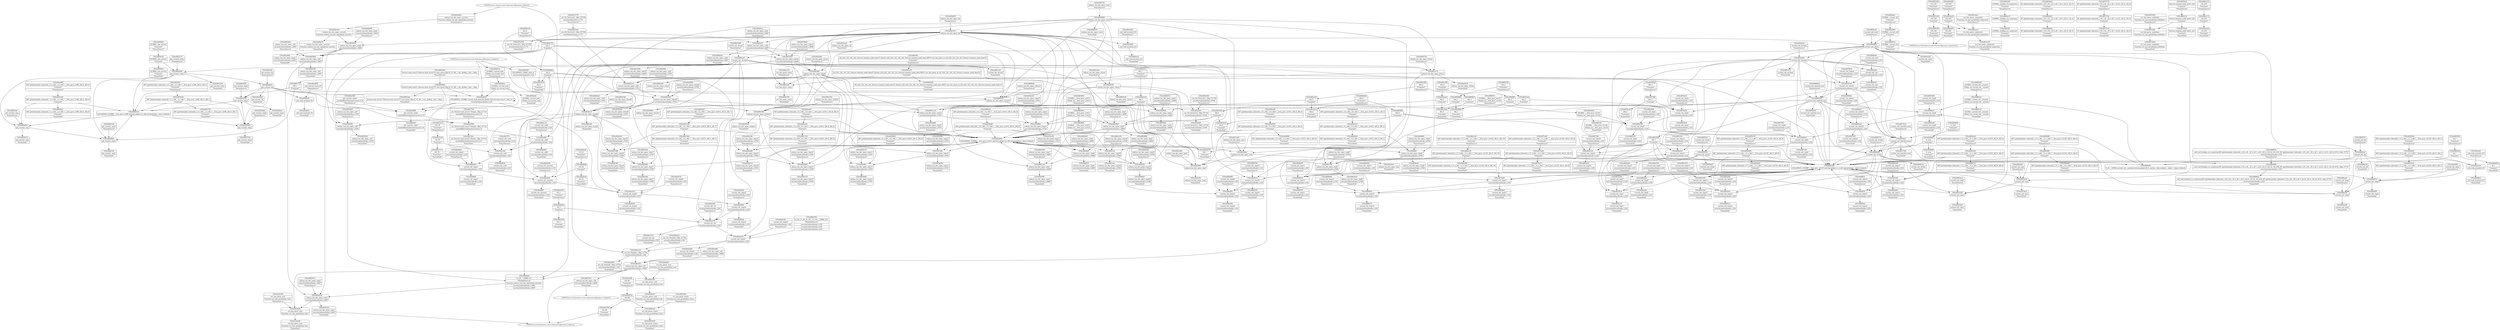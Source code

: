 digraph {
	CE0x4893830 [shape=record,shape=Mrecord,label="{CE0x4893830|get_current:_tmp3}"]
	CE0x4841810 [shape=record,shape=Mrecord,label="{CE0x4841810|i32_0|*Constant*|*SummSink*}"]
	CE0x48a8cb0 [shape=record,shape=Mrecord,label="{CE0x48a8cb0|i32_22|*Constant*|*SummSink*}"]
	CE0x4865d40 [shape=record,shape=Mrecord,label="{CE0x4865d40|current_sid:_tmp13|security/selinux/hooks.c,218|*SummSink*}"]
	CE0x48567a0 [shape=record,shape=Mrecord,label="{CE0x48567a0|GLOBAL:_current_task|Global_var:current_task|*SummSource*}"]
	CE0x48534c0 [shape=record,shape=Mrecord,label="{CE0x48534c0|current_sid:_tmp|*SummSink*}"]
	CE0x4851000 [shape=record,shape=Mrecord,label="{CE0x4851000|current_sid:_tmp15|security/selinux/hooks.c,218}"]
	CE0x4849890 [shape=record,shape=Mrecord,label="{CE0x4849890|i64_2|*Constant*|*SummSink*}"]
	"CONST[source:0(mediator),value:0(static)][purpose:{operation}]"
	CE0x4842ec0 [shape=record,shape=Mrecord,label="{CE0x4842ec0|_call_void_mcount()_#3|*SummSink*}"]
	CE0x48924a0 [shape=record,shape=Mrecord,label="{CE0x48924a0|i64*_getelementptr_inbounds_(_11_x_i64_,_11_x_i64_*___llvm_gcov_ctr125,_i64_0,_i64_6)|*Constant*|*SummSource*}"]
	CE0x4894c60 [shape=record,shape=Mrecord,label="{CE0x4894c60|GLOBAL:_lockdep_rcu_suspicious|*Constant*|*SummSource*}"]
	CE0x48423c0 [shape=record,shape=Mrecord,label="{CE0x48423c0|avc_has_perm:_requested|Function::avc_has_perm&Arg::requested::}"]
	CE0x48509f0 [shape=record,shape=Mrecord,label="{CE0x48509f0|i1_true|*Constant*|*SummSink*}"]
	CE0x48708e0 [shape=record,shape=Mrecord,label="{CE0x48708e0|selinux_tun_dev_open:_tobool|security/selinux/hooks.c,4699|*SummSource*}"]
	CE0x4842890 [shape=record,shape=Mrecord,label="{CE0x4842890|COLLAPSED:_GCMRE___llvm_gcov_ctr413_internal_global_9_x_i64_zeroinitializer:_elem_0:default:}"]
	CE0x48a8350 [shape=record,shape=Mrecord,label="{CE0x48a8350|COLLAPSED:_GCMRE_current_task_external_global_%struct.task_struct*:_elem_0::|security/selinux/hooks.c,218}"]
	CE0x486ba30 [shape=record,shape=Mrecord,label="{CE0x486ba30|current_sid:_tmp5|security/selinux/hooks.c,218|*SummSink*}"]
	CE0x4860210 [shape=record,shape=Mrecord,label="{CE0x4860210|current_sid:_tmp16|security/selinux/hooks.c,218|*SummSink*}"]
	CE0x48ab8d0 [shape=record,shape=Mrecord,label="{CE0x48ab8d0|get_current:_bb|*SummSink*}"]
	CE0x4845040 [shape=record,shape=Mrecord,label="{CE0x4845040|i64*_getelementptr_inbounds_(_11_x_i64_,_11_x_i64_*___llvm_gcov_ctr125,_i64_0,_i64_1)|*Constant*|*SummSource*}"]
	CE0x4899f70 [shape=record,shape=Mrecord,label="{CE0x4899f70|current_sid:_tmp11|security/selinux/hooks.c,218|*SummSink*}"]
	CE0x4842310 [shape=record,shape=Mrecord,label="{CE0x4842310|selinux_tun_dev_open:_security|Function::selinux_tun_dev_open&Arg::security::}"]
	CE0x48a8ef0 [shape=record,shape=Mrecord,label="{CE0x48a8ef0|current_sid:_security|security/selinux/hooks.c,218|*SummSink*}"]
	CE0x4841470 [shape=record,shape=Mrecord,label="{CE0x4841470|selinux_tun_dev_open:_bb}"]
	CE0x48953c0 [shape=record,shape=Mrecord,label="{CE0x48953c0|current_sid:_if.then|*SummSink*}"]
	CE0x4861da0 [shape=record,shape=Mrecord,label="{CE0x4861da0|selinux_tun_dev_open:_tmp18|security/selinux/hooks.c,4708|*SummSink*}"]
	CE0x48628e0 [shape=record,shape=Mrecord,label="{CE0x48628e0|i64_0|*Constant*|*SummSource*}"]
	CE0x48955c0 [shape=record,shape=Mrecord,label="{CE0x48955c0|current_sid:_if.end|*SummSource*}"]
	CE0x4896450 [shape=record,shape=Mrecord,label="{CE0x4896450|current_sid:_land.lhs.true|*SummSource*}"]
	CE0x484e330 [shape=record,shape=Mrecord,label="{CE0x484e330|get_current:_tmp1|*SummSink*}"]
	CE0x489a0e0 [shape=record,shape=Mrecord,label="{CE0x489a0e0|current_sid:_tmp12|security/selinux/hooks.c,218}"]
	CE0x48616d0 [shape=record,shape=Mrecord,label="{CE0x48616d0|i64_5|*Constant*|*SummSink*}"]
	CE0x484f400 [shape=record,shape=Mrecord,label="{CE0x484f400|i64*_getelementptr_inbounds_(_11_x_i64_,_11_x_i64_*___llvm_gcov_ctr125,_i64_0,_i64_8)|*Constant*|*SummSink*}"]
	CE0x484fec0 [shape=record,shape=Mrecord,label="{CE0x484fec0|selinux_tun_dev_open:_tmp9|security/selinux/hooks.c,4700|*SummSource*}"]
	CE0x4892090 [shape=record,shape=Mrecord,label="{CE0x4892090|current_sid:_tmp12|security/selinux/hooks.c,218|*SummSink*}"]
	CE0x484c6c0 [shape=record,shape=Mrecord,label="{CE0x484c6c0|current_sid:_tmp16|security/selinux/hooks.c,218}"]
	CE0x4844010 [shape=record,shape=Mrecord,label="{CE0x4844010|current_sid:_tmp2}"]
	CE0x4897500 [shape=record,shape=Mrecord,label="{CE0x4897500|current_sid:_tmp9|security/selinux/hooks.c,218|*SummSource*}"]
	CE0x486d790 [shape=record,shape=Mrecord,label="{CE0x486d790|0:_i32,_4:_i32,_8:_i32,_12:_i32,_:_CMRE_4,8_|*MultipleSource*|security/selinux/hooks.c,218|security/selinux/hooks.c,218|security/selinux/hooks.c,220}"]
	CE0x48963b0 [shape=record,shape=Mrecord,label="{CE0x48963b0|current_sid:_land.lhs.true}"]
	CE0x4846f20 [shape=record,shape=Mrecord,label="{CE0x4846f20|current_sid:_tobool1|security/selinux/hooks.c,218|*SummSource*}"]
	CE0x4844080 [shape=record,shape=Mrecord,label="{CE0x4844080|current_sid:_tmp2|*SummSource*}"]
	CE0x485afa0 [shape=record,shape=Mrecord,label="{CE0x485afa0|GLOBAL:_current_sid|*Constant*|*SummSource*}"]
	CE0x48503d0 [shape=record,shape=Mrecord,label="{CE0x48503d0|selinux_tun_dev_open:_sid7|security/selinux/hooks.c,4705|*SummSink*}"]
	CE0x48434f0 [shape=record,shape=Mrecord,label="{CE0x48434f0|selinux_tun_dev_open:_if.end}"]
	CE0x487a590 [shape=record,shape=Mrecord,label="{CE0x487a590|selinux_tun_dev_open:_tobool|security/selinux/hooks.c,4699|*SummSink*}"]
	CE0x486bfa0 [shape=record,shape=Mrecord,label="{CE0x486bfa0|i8*_getelementptr_inbounds_(_25_x_i8_,_25_x_i8_*_.str3,_i32_0,_i32_0)|*Constant*|*SummSink*}"]
	CE0x4895b90 [shape=record,shape=Mrecord,label="{CE0x4895b90|GLOBAL:_current_sid.__warned|Global_var:current_sid.__warned|*SummSource*}"]
	CE0x48507e0 [shape=record,shape=Mrecord,label="{CE0x48507e0|selinux_tun_dev_open:_tmp3|security/selinux/hooks.c,4697|*SummSink*}"]
	CE0x4846cb0 [shape=record,shape=Mrecord,label="{CE0x4846cb0|i64*_getelementptr_inbounds_(_9_x_i64_,_9_x_i64_*___llvm_gcov_ctr413,_i64_0,_i64_8)|*Constant*|*SummSource*}"]
	CE0x486cfe0 [shape=record,shape=Mrecord,label="{CE0x486cfe0|i64*_getelementptr_inbounds_(_11_x_i64_,_11_x_i64_*___llvm_gcov_ctr125,_i64_0,_i64_0)|*Constant*|*SummSink*}"]
	CE0x48aa330 [shape=record,shape=Mrecord,label="{CE0x48aa330|current_sid:_sid|security/selinux/hooks.c,220}"]
	CE0x4862e20 [shape=record,shape=Mrecord,label="{CE0x4862e20|current_sid:_tmp}"]
	CE0x483b850 [shape=record,shape=Mrecord,label="{CE0x483b850|selinux_tun_dev_open:_bb|*SummSource*}"]
	CE0x4849990 [shape=record,shape=Mrecord,label="{CE0x4849990|selinux_tun_dev_open:_entry}"]
	CE0x4861d30 [shape=record,shape=Mrecord,label="{CE0x4861d30|selinux_tun_dev_open:_tmp18|security/selinux/hooks.c,4708|*SummSource*}"]
	CE0x484d640 [shape=record,shape=Mrecord,label="{CE0x484d640|get_current:_tmp1}"]
	CE0x484dd90 [shape=record,shape=Mrecord,label="{CE0x484dd90|selinux_tun_dev_open:_tmp2|security/selinux/hooks.c,4693|*SummSource*}"]
	CE0x4841d90 [shape=record,shape=Mrecord,label="{CE0x4841d90|selinux_tun_dev_open:_if.then5}"]
	CE0x483a760 [shape=record,shape=Mrecord,label="{CE0x483a760|i16_49|*Constant*|*SummSink*}"]
	CE0x48a84d0 [shape=record,shape=Mrecord,label="{CE0x48a84d0|current_sid:_tmp21|security/selinux/hooks.c,218}"]
	CE0x4875ab0 [shape=record,shape=Mrecord,label="{CE0x4875ab0|i64*_getelementptr_inbounds_(_11_x_i64_,_11_x_i64_*___llvm_gcov_ctr125,_i64_0,_i64_9)|*Constant*}"]
	CE0x4895cc0 [shape=record,shape=Mrecord,label="{CE0x4895cc0|GLOBAL:_current_sid.__warned|Global_var:current_sid.__warned|*SummSink*}"]
	CE0x48a9eb0 [shape=record,shape=Mrecord,label="{CE0x48a9eb0|i32_1|*Constant*}"]
	CE0x4869740 [shape=record,shape=Mrecord,label="{CE0x4869740|current_sid:_tmp19|security/selinux/hooks.c,218|*SummSource*}"]
	CE0x486a3e0 [shape=record,shape=Mrecord,label="{CE0x486a3e0|i64*_getelementptr_inbounds_(_11_x_i64_,_11_x_i64_*___llvm_gcov_ctr125,_i64_0,_i64_10)|*Constant*|*SummSource*}"]
	CE0x4864890 [shape=record,shape=Mrecord,label="{CE0x4864890|selinux_tun_dev_open:_tmp5|security/selinux/hooks.c,4699|*SummSink*}"]
	CE0x4840b70 [shape=record,shape=Mrecord,label="{CE0x4840b70|selinux_tun_dev_open:_entry|*SummSink*}"]
	CE0x4865000 [shape=record,shape=Mrecord,label="{CE0x4865000|GLOBAL:___llvm_gcov_ctr413|Global_var:__llvm_gcov_ctr413}"]
	CE0x4894df0 [shape=record,shape=Mrecord,label="{CE0x4894df0|i8*_getelementptr_inbounds_(_25_x_i8_,_25_x_i8_*_.str3,_i32_0,_i32_0)|*Constant*}"]
	CE0x4850080 [shape=record,shape=Mrecord,label="{CE0x4850080|i64*_getelementptr_inbounds_(_9_x_i64_,_9_x_i64_*___llvm_gcov_ctr413,_i64_0,_i64_8)|*Constant*|*SummSink*}"]
	CE0x484c840 [shape=record,shape=Mrecord,label="{CE0x484c840|current_sid:_tmp16|security/selinux/hooks.c,218|*SummSource*}"]
	CE0x48640a0 [shape=record,shape=Mrecord,label="{CE0x48640a0|selinux_tun_dev_open:_call3|security/selinux/hooks.c,4701|*SummSink*}"]
	CE0x4842b50 [shape=record,shape=Mrecord,label="{CE0x4842b50|selinux_tun_dev_open:_call2|security/selinux/hooks.c,4697}"]
	CE0x4850c50 [shape=record,shape=Mrecord,label="{CE0x4850c50|i64*_getelementptr_inbounds_(_11_x_i64_,_11_x_i64_*___llvm_gcov_ctr125,_i64_0,_i64_8)|*Constant*|*SummSource*}"]
	CE0x4855740 [shape=record,shape=Mrecord,label="{CE0x4855740|get_current:_tmp2|*SummSink*}"]
	CE0x4875770 [shape=record,shape=Mrecord,label="{CE0x4875770|i8*_getelementptr_inbounds_(_45_x_i8_,_45_x_i8_*_.str12,_i32_0,_i32_0)|*Constant*|*SummSource*}"]
	CE0x486e000 [shape=record,shape=Mrecord,label="{CE0x486e000|current_sid:_tmp6|security/selinux/hooks.c,218}"]
	CE0x4848890 [shape=record,shape=Mrecord,label="{CE0x4848890|i64*_getelementptr_inbounds_(_9_x_i64_,_9_x_i64_*___llvm_gcov_ctr413,_i64_0,_i64_0)|*Constant*|*SummSink*}"]
	CE0x485a3e0 [shape=record,shape=Mrecord,label="{CE0x485a3e0|_ret_i32_%retval.0,_!dbg_!27734|security/selinux/hooks.c,4708}"]
	CE0x485efb0 [shape=record,shape=Mrecord,label="{CE0x485efb0|selinux_tun_dev_open:_tmp13|security/selinux/hooks.c,4703}"]
	CE0x486b280 [shape=record,shape=Mrecord,label="{CE0x486b280|current_sid:_call4|security/selinux/hooks.c,218|*SummSink*}"]
	CE0x4844410 [shape=record,shape=Mrecord,label="{CE0x4844410|get_current:_tmp|*SummSink*}"]
	CE0x484b550 [shape=record,shape=Mrecord,label="{CE0x484b550|selinux_tun_dev_open:_return}"]
	CE0x4899d20 [shape=record,shape=Mrecord,label="{CE0x4899d20|current_sid:_tmp11|security/selinux/hooks.c,218}"]
	CE0x4876a70 [shape=record,shape=Mrecord,label="{CE0x4876a70|current_sid:_tmp7|security/selinux/hooks.c,218|*SummSink*}"]
	CE0x4897d80 [shape=record,shape=Mrecord,label="{CE0x4897d80|current_sid:_tmp8|security/selinux/hooks.c,218|*SummSource*}"]
	CE0x5c22180 [shape=record,shape=Mrecord,label="{CE0x5c22180|avc_has_perm:_tsid|Function::avc_has_perm&Arg::tsid::|*SummSource*}"]
	CE0x4896f30 [shape=record,shape=Mrecord,label="{CE0x4896f30|0:_i8,_:_GCMR_current_sid.__warned_internal_global_i8_0,_section_.data.unlikely_,_align_1:_elem_0:default:}"]
	CE0x48685c0 [shape=record,shape=Mrecord,label="{CE0x48685c0|selinux_tun_dev_open:_retval.0}"]
	CE0x48458b0 [shape=record,shape=Mrecord,label="{CE0x48458b0|selinux_tun_dev_open:_sid1|security/selinux/hooks.c,4697}"]
	CE0x485e750 [shape=record,shape=Mrecord,label="{CE0x485e750|avc_has_perm:_entry|*SummSink*}"]
	CE0x484ca10 [shape=record,shape=Mrecord,label="{CE0x484ca10|i32_(i32,_i32,_i16,_i32,_%struct.common_audit_data*)*_bitcast_(i32_(i32,_i32,_i16,_i32,_%struct.common_audit_data.495*)*_avc_has_perm_to_i32_(i32,_i32,_i16,_i32,_%struct.common_audit_data*)*)|*Constant*}"]
	CE0x4840a90 [shape=record,shape=Mrecord,label="{CE0x4840a90|selinux_tun_dev_open:_if.end6|*SummSink*}"]
	CE0x4849eb0 [shape=record,shape=Mrecord,label="{CE0x4849eb0|avc_has_perm:_tclass|Function::avc_has_perm&Arg::tclass::}"]
	CE0x486a190 [shape=record,shape=Mrecord,label="{CE0x486a190|i64*_getelementptr_inbounds_(_11_x_i64_,_11_x_i64_*___llvm_gcov_ctr125,_i64_0,_i64_10)|*Constant*}"]
	CE0x485c790 [shape=record,shape=Mrecord,label="{CE0x485c790|selinux_tun_dev_open:_tmp9|security/selinux/hooks.c,4700}"]
	CE0x484dc30 [shape=record,shape=Mrecord,label="{CE0x484dc30|current_sid:_entry|*SummSource*}"]
	CE0x485e890 [shape=record,shape=Mrecord,label="{CE0x485e890|selinux_tun_dev_open:_tobool4|security/selinux/hooks.c,4703|*SummSource*}"]
	CE0x4862030 [shape=record,shape=Mrecord,label="{CE0x4862030|selinux_tun_dev_open:_return|*SummSink*}"]
	CE0x4841550 [shape=record,shape=Mrecord,label="{CE0x4841550|selinux_tun_dev_open:_if.then5|*SummSource*}"]
	CE0x4870a50 [shape=record,shape=Mrecord,label="{CE0x4870a50|i64*_getelementptr_inbounds_(_2_x_i64_,_2_x_i64_*___llvm_gcov_ctr98,_i64_0,_i64_1)|*Constant*}"]
	CE0x4849460 [shape=record,shape=Mrecord,label="{CE0x4849460|selinux_tun_dev_open:_tmp19|security/selinux/hooks.c,4708|*SummSource*}"]
	CE0x483b260 [shape=record,shape=Mrecord,label="{CE0x483b260|current_sid:_do.body}"]
	CE0x4851bd0 [shape=record,shape=Mrecord,label="{CE0x4851bd0|i32_128|*Constant*|*SummSource*}"]
	CE0x4863be0 [shape=record,shape=Mrecord,label="{CE0x4863be0|GLOBAL:___llvm_gcov_ctr125|Global_var:__llvm_gcov_ctr125}"]
	CE0x485ed00 [shape=record,shape=Mrecord,label="{CE0x485ed00|selinux_tun_dev_open:_tmp12|security/selinux/hooks.c,4703|*SummSink*}"]
	CE0x485a250 [shape=record,shape=Mrecord,label="{CE0x485a250|get_current:_entry|*SummSink*}"]
	"CONST[source:1(input),value:2(dynamic)][purpose:{object}]"
	CE0x4859c30 [shape=record,shape=Mrecord,label="{CE0x4859c30|GLOBAL:_get_current|*Constant*}"]
	CE0x48813a0 [shape=record,shape=Mrecord,label="{CE0x48813a0|current_sid:_do.end|*SummSink*}"]
	CE0x4846bf0 [shape=record,shape=Mrecord,label="{CE0x4846bf0|i64*_getelementptr_inbounds_(_9_x_i64_,_9_x_i64_*___llvm_gcov_ctr413,_i64_0,_i64_8)|*Constant*}"]
	CE0x4846800 [shape=record,shape=Mrecord,label="{CE0x4846800|selinux_tun_dev_open:_retval.0|*SummSink*}"]
	CE0x486ad00 [shape=record,shape=Mrecord,label="{CE0x486ad00|current_sid:_tmp20|security/selinux/hooks.c,218|*SummSink*}"]
	CE0x48770c0 [shape=record,shape=Mrecord,label="{CE0x48770c0|current_sid:_land.lhs.true2|*SummSource*}"]
	CE0x485b370 [shape=record,shape=Mrecord,label="{CE0x485b370|selinux_tun_dev_open:_tmp15|security/selinux/hooks.c,4704|*SummSink*}"]
	CE0x483ac50 [shape=record,shape=Mrecord,label="{CE0x483ac50|_call_void_mcount()_#3}"]
	CE0x4863da0 [shape=record,shape=Mrecord,label="{CE0x4863da0|selinux_tun_dev_open:_tmp9|security/selinux/hooks.c,4700|*SummSink*}"]
	CE0x485b110 [shape=record,shape=Mrecord,label="{CE0x485b110|selinux_tun_dev_open:_tmp14|security/selinux/hooks.c,4704|*SummSink*}"]
	CE0x48439e0 [shape=record,shape=Mrecord,label="{CE0x48439e0|GLOBAL:___llvm_gcov_ctr413|Global_var:__llvm_gcov_ctr413|*SummSink*}"]
	CE0x485b630 [shape=record,shape=Mrecord,label="{CE0x485b630|selinux_tun_dev_open:_call2|security/selinux/hooks.c,4697|*SummSink*}"]
	CE0x4860980 [shape=record,shape=Mrecord,label="{CE0x4860980|_call_void_lockdep_rcu_suspicious(i8*_getelementptr_inbounds_(_25_x_i8_,_25_x_i8_*_.str3,_i32_0,_i32_0),_i32_218,_i8*_getelementptr_inbounds_(_45_x_i8_,_45_x_i8_*_.str12,_i32_0,_i32_0))_#10,_!dbg_!27727|security/selinux/hooks.c,218}"]
	"CONST[source:2(external),value:2(dynamic)][purpose:{subject}]"
	CE0x489a600 [shape=record,shape=Mrecord,label="{CE0x489a600|get_current:_tmp}"]
	CE0x48492f0 [shape=record,shape=Mrecord,label="{CE0x48492f0|selinux_tun_dev_open:_tmp19|security/selinux/hooks.c,4708}"]
	CE0x48a8040 [shape=record,shape=Mrecord,label="{CE0x48a8040|current_sid:_cred|security/selinux/hooks.c,218|*SummSink*}"]
	CE0x4861810 [shape=record,shape=Mrecord,label="{CE0x4861810|i64_4|*Constant*|*SummSink*}"]
	CE0x485b760 [shape=record,shape=Mrecord,label="{CE0x485b760|selinux_tun_dev_open:_if.end6|*SummSource*}"]
	CE0x4855a00 [shape=record,shape=Mrecord,label="{CE0x4855a00|i64*_getelementptr_inbounds_(_2_x_i64_,_2_x_i64_*___llvm_gcov_ctr98,_i64_0,_i64_0)|*Constant*}"]
	CE0x484f830 [shape=record,shape=Mrecord,label="{CE0x484f830|current_sid:_tmp14|security/selinux/hooks.c,218|*SummSink*}"]
	CE0x483c0c0 [shape=record,shape=Mrecord,label="{CE0x483c0c0|selinux_tun_dev_open:_tmp|*SummSink*}"]
	CE0x4842e10 [shape=record,shape=Mrecord,label="{CE0x4842e10|i64_1|*Constant*}"]
	CE0x4855a70 [shape=record,shape=Mrecord,label="{CE0x4855a70|selinux_tun_dev_open:_tmp13|security/selinux/hooks.c,4703|*SummSource*}"]
	CE0x48536d0 [shape=record,shape=Mrecord,label="{CE0x48536d0|avc_has_perm:_tsid|Function::avc_has_perm&Arg::tsid::}"]
	CE0x483e810 [shape=record,shape=Mrecord,label="{CE0x483e810|selinux_tun_dev_open:_tmp2|security/selinux/hooks.c,4693}"]
	CE0x4842100 [shape=record,shape=Mrecord,label="{CE0x4842100|selinux_tun_dev_open:_tmp1|*SummSink*}"]
	CE0x484c200 [shape=record,shape=Mrecord,label="{CE0x484c200|current_sid:_tmp15|security/selinux/hooks.c,218|*SummSink*}"]
	CE0x4864820 [shape=record,shape=Mrecord,label="{CE0x4864820|i64*_getelementptr_inbounds_(_9_x_i64_,_9_x_i64_*___llvm_gcov_ctr413,_i64_0,_i64_3)|*Constant*|*SummSink*}"]
	CE0x4893a30 [shape=record,shape=Mrecord,label="{CE0x4893a30|current_sid:_do.end}"]
	CE0x4891230 [shape=record,shape=Mrecord,label="{CE0x4891230|current_sid:_tmp10|security/selinux/hooks.c,218}"]
	CE0x486a6f0 [shape=record,shape=Mrecord,label="{CE0x486a6f0|current_sid:_tmp20|security/selinux/hooks.c,218}"]
	CE0x48496f0 [shape=record,shape=Mrecord,label="{CE0x48496f0|i64_2|*Constant*}"]
	CE0x487a600 [shape=record,shape=Mrecord,label="{CE0x487a600|avc_has_perm:_auditdata|Function::avc_has_perm&Arg::auditdata::|*SummSink*}"]
	CE0x4863920 [shape=record,shape=Mrecord,label="{CE0x4863920|current_sid:_tmp4|security/selinux/hooks.c,218|*SummSink*}"]
	CE0x484ced0 [shape=record,shape=Mrecord,label="{CE0x484ced0|avc_has_perm:_entry}"]
	CE0x4851c40 [shape=record,shape=Mrecord,label="{CE0x4851c40|i32_128|*Constant*}"]
	CE0x48959b0 [shape=record,shape=Mrecord,label="{CE0x48959b0|%struct.task_struct*_(%struct.task_struct**)*_asm_movq_%gs:$_1:P_,$0_,_r,im,_dirflag_,_fpsr_,_flags_}"]
	CE0x4843440 [shape=record,shape=Mrecord,label="{CE0x4843440|_call_void_mcount()_#3|*SummSource*}"]
	CE0x48a99e0 [shape=record,shape=Mrecord,label="{CE0x48a99e0|current_sid:_tmp23|security/selinux/hooks.c,218|*SummSource*}"]
	CE0x4848bd0 [shape=record,shape=Mrecord,label="{CE0x4848bd0|_call_void_mcount()_#3|*SummSink*}"]
	CE0x4869b00 [shape=record,shape=Mrecord,label="{CE0x4869b00|current_sid:_tmp18|security/selinux/hooks.c,218|*SummSource*}"]
	CE0x484e180 [shape=record,shape=Mrecord,label="{CE0x484e180|avc_has_perm:_ssid|Function::avc_has_perm&Arg::ssid::}"]
	CE0x48a7890 [shape=record,shape=Mrecord,label="{CE0x48a7890|_ret_%struct.task_struct*_%tmp4,_!dbg_!27714|./arch/x86/include/asm/current.h,14}"]
	CE0x486f880 [shape=record,shape=Mrecord,label="{CE0x486f880|i64_5|*Constant*}"]
	CE0x488f930 [shape=record,shape=Mrecord,label="{CE0x488f930|_call_void_lockdep_rcu_suspicious(i8*_getelementptr_inbounds_(_25_x_i8_,_25_x_i8_*_.str3,_i32_0,_i32_0),_i32_218,_i8*_getelementptr_inbounds_(_45_x_i8_,_45_x_i8_*_.str12,_i32_0,_i32_0))_#10,_!dbg_!27727|security/selinux/hooks.c,218|*SummSource*}"]
	CE0x485fef0 [shape=record,shape=Mrecord,label="{CE0x485fef0|get_current:_tmp4|./arch/x86/include/asm/current.h,14|*SummSink*}"]
	CE0x4875e80 [shape=record,shape=Mrecord,label="{CE0x4875e80|current_sid:_tmp17|security/selinux/hooks.c,218}"]
	CE0x485a060 [shape=record,shape=Mrecord,label="{CE0x485a060|get_current:_entry}"]
	CE0x488f9a0 [shape=record,shape=Mrecord,label="{CE0x488f9a0|_call_void_lockdep_rcu_suspicious(i8*_getelementptr_inbounds_(_25_x_i8_,_25_x_i8_*_.str3,_i32_0,_i32_0),_i32_218,_i8*_getelementptr_inbounds_(_45_x_i8_,_45_x_i8_*_.str12,_i32_0,_i32_0))_#10,_!dbg_!27727|security/selinux/hooks.c,218|*SummSink*}"]
	CE0x4841600 [shape=record,shape=Mrecord,label="{CE0x4841600|selinux_tun_dev_open:_tmp1|*SummSource*}"]
	CE0x48483a0 [shape=record,shape=Mrecord,label="{CE0x48483a0|current_sid:_call|security/selinux/hooks.c,218|*SummSink*}"]
	CE0x48440f0 [shape=record,shape=Mrecord,label="{CE0x48440f0|current_sid:_tmp2|*SummSink*}"]
	CE0x4876ae0 [shape=record,shape=Mrecord,label="{CE0x4876ae0|i64_2|*Constant*}"]
	CE0x483aa00 [shape=record,shape=Mrecord,label="{CE0x483aa00|current_sid:_tmp3|*SummSink*}"]
	CE0x488f3a0 [shape=record,shape=Mrecord,label="{CE0x488f3a0|GLOBAL:_current_sid.__warned|Global_var:current_sid.__warned}"]
	"CONST[source:0(mediator),value:2(dynamic)][purpose:{subject}]"
	CE0x4870240 [shape=record,shape=Mrecord,label="{CE0x4870240|current_sid:_tmp7|security/selinux/hooks.c,218|*SummSource*}"]
	CE0x485b180 [shape=record,shape=Mrecord,label="{CE0x485b180|selinux_tun_dev_open:_tmp14|security/selinux/hooks.c,4704|*SummSource*}"]
	CE0x48554b0 [shape=record,shape=Mrecord,label="{CE0x48554b0|current_sid:_tmp1|*SummSink*}"]
	CE0x4849820 [shape=record,shape=Mrecord,label="{CE0x4849820|selinux_tun_dev_open:_tmp4|security/selinux/hooks.c,4699}"]
	CE0x4851b60 [shape=record,shape=Mrecord,label="{CE0x4851b60|avc_has_perm:_tclass|Function::avc_has_perm&Arg::tclass::|*SummSink*}"]
	CE0x4855b90 [shape=record,shape=Mrecord,label="{CE0x4855b90|selinux_tun_dev_open:_tmp13|security/selinux/hooks.c,4703|*SummSink*}"]
	CE0x485dd00 [shape=record,shape=Mrecord,label="{CE0x485dd00|selinux_tun_dev_open:_tmp10|security/selinux/hooks.c,4703|*SummSink*}"]
	CE0x4840410 [shape=record,shape=Mrecord,label="{CE0x4840410|i64_1|*Constant*|*SummSource*}"]
	CE0x4860560 [shape=record,shape=Mrecord,label="{CE0x4860560|i8_1|*Constant*|*SummSource*}"]
	CE0x484c0d0 [shape=record,shape=Mrecord,label="{CE0x484c0d0|selinux_tun_dev_open:_call|security/selinux/hooks.c,4694}"]
	CE0x48793e0 [shape=record,shape=Mrecord,label="{CE0x48793e0|selinux_tun_dev_open:_tobool|security/selinux/hooks.c,4699}"]
	CE0x4861cc0 [shape=record,shape=Mrecord,label="{CE0x4861cc0|selinux_tun_dev_open:_tmp18|security/selinux/hooks.c,4708}"]
	CE0x48ab250 [shape=record,shape=Mrecord,label="{CE0x48ab250|current_sid:_tmp24|security/selinux/hooks.c,220}"]
	CE0x48a7ce0 [shape=record,shape=Mrecord,label="{CE0x48a7ce0|i32_78|*Constant*|*SummSource*}"]
	CE0x4865460 [shape=record,shape=Mrecord,label="{CE0x4865460|selinux_tun_dev_open:_tmp17|security/selinux/hooks.c,4705}"]
	CE0x48ad040 [shape=record,shape=Mrecord,label="{CE0x48ad040|get_current:_tmp4|./arch/x86/include/asm/current.h,14|*SummSource*}"]
	CE0x4880180 [shape=record,shape=Mrecord,label="{CE0x4880180|i32_128|*Constant*|*SummSink*}"]
	CE0x483b750 [shape=record,shape=Mrecord,label="{CE0x483b750|i32_0|*Constant*}"]
	CE0x4882630 [shape=record,shape=Mrecord,label="{CE0x4882630|current_sid:_bb|*SummSink*}"]
	CE0x55509b0 [shape=record,shape=Mrecord,label="{CE0x55509b0|selinux_tun_dev_open:_tmp11|security/selinux/hooks.c,4703}"]
	CE0x483eae0 [shape=record,shape=Mrecord,label="{CE0x483eae0|selinux_tun_dev_open:_bb|*SummSink*}"]
	CE0x4859fb0 [shape=record,shape=Mrecord,label="{CE0x4859fb0|GLOBAL:_get_current|*Constant*|*SummSink*}"]
	CE0x4842520 [shape=record,shape=Mrecord,label="{CE0x4842520|selinux_tun_dev_open:_sid1|security/selinux/hooks.c,4697|*SummSink*}"]
	CE0x4850730 [shape=record,shape=Mrecord,label="{CE0x4850730|selinux_tun_dev_open:_if.then|*SummSource*}"]
	CE0x485c980 [shape=record,shape=Mrecord,label="{CE0x485c980|selinux_tun_dev_open:_call|security/selinux/hooks.c,4694|*SummSource*}"]
	CE0x4855660 [shape=record,shape=Mrecord,label="{CE0x4855660|get_current:_tmp2}"]
	CE0x4845fd0 [shape=record,shape=Mrecord,label="{CE0x4845fd0|selinux_tun_dev_open:_tmp7|security/selinux/hooks.c,4699|*SummSink*}"]
	CE0x485dc30 [shape=record,shape=Mrecord,label="{CE0x485dc30|selinux_tun_dev_open:_tmp10|security/selinux/hooks.c,4703|*SummSource*}"]
	CE0x484f560 [shape=record,shape=Mrecord,label="{CE0x484f560|current_sid:_tmp14|security/selinux/hooks.c,218}"]
	CE0x4842680 [shape=record,shape=Mrecord,label="{CE0x4842680|selinux_tun_dev_open:_tmp1}"]
	CE0x484fbf0 [shape=record,shape=Mrecord,label="{CE0x484fbf0|selinux_tun_dev_open:_tmp8|security/selinux/hooks.c,4700}"]
	CE0x483a5f0 [shape=record,shape=Mrecord,label="{CE0x483a5f0|i16_49|*Constant*|*SummSource*}"]
	CE0x4891770 [shape=record,shape=Mrecord,label="{CE0x4891770|i64_1|*Constant*}"]
	CE0x4899e00 [shape=record,shape=Mrecord,label="{CE0x4899e00|current_sid:_tmp11|security/selinux/hooks.c,218|*SummSource*}"]
	CE0x4869ea0 [shape=record,shape=Mrecord,label="{CE0x4869ea0|current_sid:_tmp19|security/selinux/hooks.c,218}"]
	CE0x4840e30 [shape=record,shape=Mrecord,label="{CE0x4840e30|selinux_tun_dev_open:_security|Function::selinux_tun_dev_open&Arg::security::|*SummSink*}"]
	CE0x484b3b0 [shape=record,shape=Mrecord,label="{CE0x484b3b0|selinux_tun_dev_open:_tmp17|security/selinux/hooks.c,4705|*SummSink*}"]
	CE0x4875e10 [shape=record,shape=Mrecord,label="{CE0x4875e10|i64*_getelementptr_inbounds_(_11_x_i64_,_11_x_i64_*___llvm_gcov_ctr125,_i64_0,_i64_9)|*Constant*|*SummSink*}"]
	CE0x48644e0 [shape=record,shape=Mrecord,label="{CE0x48644e0|selinux_tun_dev_open:_tmp6|security/selinux/hooks.c,4699}"]
	CE0x484d8d0 [shape=record,shape=Mrecord,label="{CE0x484d8d0|selinux_tun_dev_open:_tmp15|security/selinux/hooks.c,4704}"]
	CE0x4843d10 [shape=record,shape=Mrecord,label="{CE0x4843d10|i64*_getelementptr_inbounds_(_9_x_i64_,_9_x_i64_*___llvm_gcov_ctr413,_i64_0,_i64_3)|*Constant*}"]
	CE0x486dec0 [shape=record,shape=Mrecord,label="{CE0x486dec0|selinux_tun_dev_open:_tmp5|security/selinux/hooks.c,4699|*SummSource*}"]
	CE0x48975d0 [shape=record,shape=Mrecord,label="{CE0x48975d0|current_sid:_tmp9|security/selinux/hooks.c,218|*SummSink*}"]
	CE0x484d570 [shape=record,shape=Mrecord,label="{CE0x484d570|selinux_tun_dev_open:_if.then|*SummSink*}"]
	CE0x486c4a0 [shape=record,shape=Mrecord,label="{CE0x486c4a0|i32_218|*Constant*|*SummSink*}"]
	CE0x4861560 [shape=record,shape=Mrecord,label="{CE0x4861560|i64_5|*Constant*|*SummSource*}"]
	CE0x48a86f0 [shape=record,shape=Mrecord,label="{CE0x48a86f0|current_sid:_tmp21|security/selinux/hooks.c,218|*SummSink*}"]
	CE0x483c170 [shape=record,shape=Mrecord,label="{CE0x483c170|selinux_tun_dev_open:_if.then}"]
	CE0x48611a0 [shape=record,shape=Mrecord,label="{CE0x48611a0|selinux_tun_dev_open:_tmp7|security/selinux/hooks.c,4699}"]
	CE0x48402b0 [shape=record,shape=Mrecord,label="{CE0x48402b0|selinux_tun_dev_open:_if.then5|*SummSink*}"]
	CE0x48410f0 [shape=record,shape=Mrecord,label="{CE0x48410f0|avc_has_perm:_tclass|Function::avc_has_perm&Arg::tclass::|*SummSource*}"]
	CE0x483c220 [shape=record,shape=Mrecord,label="{CE0x483c220|current_sid:_entry|*SummSink*}"]
	CE0x485e0b0 [shape=record,shape=Mrecord,label="{CE0x485e0b0|i32_256|*Constant*|*SummSink*}"]
	CE0x486f9b0 [shape=record,shape=Mrecord,label="{CE0x486f9b0|i64_4|*Constant*}"]
	CE0x485b010 [shape=record,shape=Mrecord,label="{CE0x485b010|GLOBAL:_current_sid|*Constant*|*SummSink*}"]
	CE0x484fc60 [shape=record,shape=Mrecord,label="{CE0x484fc60|selinux_tun_dev_open:_tmp8|security/selinux/hooks.c,4700|*SummSink*}"]
	CE0x48699d0 [shape=record,shape=Mrecord,label="{CE0x48699d0|current_sid:_tmp18|security/selinux/hooks.c,218}"]
	CE0x5c222d0 [shape=record,shape=Mrecord,label="{CE0x5c222d0|avc_has_perm:_tsid|Function::avc_has_perm&Arg::tsid::|*SummSink*}"]
	CE0x4852300 [shape=record,shape=Mrecord,label="{CE0x4852300|current_sid:_tmp1}"]
	CE0x484a850 [shape=record,shape=Mrecord,label="{CE0x484a850|_ret_i32_%tmp24,_!dbg_!27742|security/selinux/hooks.c,220|*SummSink*}"]
	CE0x4882570 [shape=record,shape=Mrecord,label="{CE0x4882570|current_sid:_bb|*SummSource*}"]
	CE0x48a9860 [shape=record,shape=Mrecord,label="{CE0x48a9860|current_sid:_tmp23|security/selinux/hooks.c,218}"]
	CE0x484f960 [shape=record,shape=Mrecord,label="{CE0x484f960|i1_true|*Constant*}"]
	CE0x48556d0 [shape=record,shape=Mrecord,label="{CE0x48556d0|get_current:_tmp2|*SummSource*}"]
	CE0x486a500 [shape=record,shape=Mrecord,label="{CE0x486a500|current_sid:_tmp19|security/selinux/hooks.c,218|*SummSink*}"]
	CE0x4877160 [shape=record,shape=Mrecord,label="{CE0x4877160|current_sid:_land.lhs.true2|*SummSink*}"]
	CE0x4895550 [shape=record,shape=Mrecord,label="{CE0x4895550|current_sid:_if.end}"]
	CE0x487b930 [shape=record,shape=Mrecord,label="{CE0x487b930|avc_has_perm:_auditdata|Function::avc_has_perm&Arg::auditdata::|*SummSource*}"]
	CE0x4862f00 [shape=record,shape=Mrecord,label="{CE0x4862f00|current_sid:_tmp|*SummSource*}"]
	CE0x48ab4d0 [shape=record,shape=Mrecord,label="{CE0x48ab4d0|current_sid:_tmp24|security/selinux/hooks.c,220|*SummSink*}"]
	CE0x485a6f0 [shape=record,shape=Mrecord,label="{CE0x485a6f0|_ret_i32_%retval.0,_!dbg_!27734|security/selinux/hooks.c,4708|*SummSink*}"]
	CE0x484a8c0 [shape=record,shape=Mrecord,label="{CE0x484a8c0|_ret_i32_%tmp24,_!dbg_!27742|security/selinux/hooks.c,220|*SummSource*}"]
	CE0x48ad8c0 [shape=record,shape=Mrecord,label="{CE0x48ad8c0|_call_void_mcount()_#3|*SummSink*}"]
	CE0x4875c80 [shape=record,shape=Mrecord,label="{CE0x4875c80|i64*_getelementptr_inbounds_(_11_x_i64_,_11_x_i64_*___llvm_gcov_ctr125,_i64_0,_i64_9)|*Constant*|*SummSource*}"]
	CE0x4895b20 [shape=record,shape=Mrecord,label="{CE0x4895b20|_call_void_mcount()_#3}"]
	CE0x485a370 [shape=record,shape=Mrecord,label="{CE0x485a370|current_sid:_do.body|*SummSink*}"]
	CE0x4850260 [shape=record,shape=Mrecord,label="{CE0x4850260|selinux_tun_dev_open:_sid7|security/selinux/hooks.c,4705|*SummSource*}"]
	CE0x4845750 [shape=record,shape=Mrecord,label="{CE0x4845750|selinux_tun_dev_open:_entry|*SummSource*}"]
	CE0x4896ce0 [shape=record,shape=Mrecord,label="{CE0x4896ce0|current_sid:_tmp8|security/selinux/hooks.c,218}"]
	CE0x48913b0 [shape=record,shape=Mrecord,label="{CE0x48913b0|current_sid:_tmp10|security/selinux/hooks.c,218|*SummSource*}"]
	CE0x4897e80 [shape=record,shape=Mrecord,label="{CE0x4897e80|current_sid:_tmp8|security/selinux/hooks.c,218|*SummSink*}"]
	CE0x4840cd0 [shape=record,shape=Mrecord,label="{CE0x4840cd0|i32_0|*Constant*|*SummSource*}"]
	CE0x48686d0 [shape=record,shape=Mrecord,label="{CE0x48686d0|selinux_tun_dev_open:_retval.0|*SummSource*}"]
	CE0x486ea00 [shape=record,shape=Mrecord,label="{CE0x486ea00|current_sid:_tmp3}"]
	CE0x4865cd0 [shape=record,shape=Mrecord,label="{CE0x4865cd0|current_sid:_tmp13|security/selinux/hooks.c,218|*SummSource*}"]
	CE0x48a8dc0 [shape=record,shape=Mrecord,label="{CE0x48a8dc0|current_sid:_security|security/selinux/hooks.c,218}"]
	CE0x486b110 [shape=record,shape=Mrecord,label="{CE0x486b110|current_sid:_call4|security/selinux/hooks.c,218|*SummSource*}"]
	CE0x48a7e70 [shape=record,shape=Mrecord,label="{CE0x48a7e70|current_sid:_sid|security/selinux/hooks.c,220|*SummSink*}"]
	CE0x486d5a0 [shape=record,shape=Mrecord,label="{CE0x486d5a0|i64*_getelementptr_inbounds_(_2_x_i64_,_2_x_i64_*___llvm_gcov_ctr98,_i64_0,_i64_0)|*Constant*|*SummSink*}"]
	CE0x484e7a0 [shape=record,shape=Mrecord,label="{CE0x484e7a0|get_current:_tmp1|*SummSource*}"]
	CE0x48603e0 [shape=record,shape=Mrecord,label="{CE0x48603e0|i8_1|*Constant*}"]
	CE0x5550c90 [shape=record,shape=Mrecord,label="{CE0x5550c90|selinux_tun_dev_open:_tmp11|security/selinux/hooks.c,4703|*SummSink*}"]
	CE0x487f030 [shape=record,shape=Mrecord,label="{CE0x487f030|%struct.common_audit_data*_null|*Constant*|*SummSource*}"]
	CE0x486b8d0 [shape=record,shape=Mrecord,label="{CE0x486b8d0|current_sid:_tmp5|security/selinux/hooks.c,218|*SummSource*}"]
	CE0x485a580 [shape=record,shape=Mrecord,label="{CE0x485a580|_ret_i32_%retval.0,_!dbg_!27734|security/selinux/hooks.c,4708|*SummSource*}"]
	CE0x48443a0 [shape=record,shape=Mrecord,label="{CE0x48443a0|get_current:_tmp|*SummSource*}"]
	CE0x4849f20 [shape=record,shape=Mrecord,label="{CE0x4849f20|avc_has_perm:_ssid|Function::avc_has_perm&Arg::ssid::|*SummSource*}"]
	CE0x486daa0 [shape=record,shape=Mrecord,label="{CE0x486daa0|get_current:_tmp3|*SummSink*}"]
	CE0x4863e10 [shape=record,shape=Mrecord,label="{CE0x4863e10|selinux_tun_dev_open:_call3|security/selinux/hooks.c,4701}"]
	CE0x484a7e0 [shape=record,shape=Mrecord,label="{CE0x484a7e0|_ret_i32_%tmp24,_!dbg_!27742|security/selinux/hooks.c,220}"]
	CE0x4848fe0 [shape=record,shape=Mrecord,label="{CE0x4848fe0|selinux_tun_dev_open:_tmp19|security/selinux/hooks.c,4708|*SummSink*}"]
	CE0x4876250 [shape=record,shape=Mrecord,label="{CE0x4876250|current_sid:_tmp4|security/selinux/hooks.c,218}"]
	CE0x4862e90 [shape=record,shape=Mrecord,label="{CE0x4862e90|COLLAPSED:_GCMRE___llvm_gcov_ctr125_internal_global_11_x_i64_zeroinitializer:_elem_0:default:}"]
	CE0x485ea50 [shape=record,shape=Mrecord,label="{CE0x485ea50|i64_4|*Constant*}"]
	CE0x4865070 [shape=record,shape=Mrecord,label="{CE0x4865070|selinux_tun_dev_open:_tmp4|security/selinux/hooks.c,4699|*SummSource*}"]
	CE0x48497b0 [shape=record,shape=Mrecord,label="{CE0x48497b0|i64_2|*Constant*|*SummSource*}"]
	CE0x48a9bb0 [shape=record,shape=Mrecord,label="{CE0x48a9bb0|current_sid:_tmp23|security/selinux/hooks.c,218|*SummSink*}"]
	CE0x484fb40 [shape=record,shape=Mrecord,label="{CE0x484fb40|i1_true|*Constant*|*SummSource*}"]
	CE0x4869c70 [shape=record,shape=Mrecord,label="{CE0x4869c70|current_sid:_tmp18|security/selinux/hooks.c,218|*SummSink*}"]
	CE0x48a7c00 [shape=record,shape=Mrecord,label="{CE0x48a7c00|i32_78|*Constant*}"]
	CE0x4875700 [shape=record,shape=Mrecord,label="{CE0x4875700|i8*_getelementptr_inbounds_(_45_x_i8_,_45_x_i8_*_.str12,_i32_0,_i32_0)|*Constant*}"]
	CE0x48500f0 [shape=record,shape=Mrecord,label="{CE0x48500f0|selinux_tun_dev_open:_sid7|security/selinux/hooks.c,4705}"]
	CE0x484b340 [shape=record,shape=Mrecord,label="{CE0x484b340|selinux_tun_dev_open:_tmp16|security/selinux/hooks.c,4705|*SummSink*}"]
	CE0x483e880 [shape=record,shape=Mrecord,label="{CE0x483e880|selinux_tun_dev_open:_tmp2|security/selinux/hooks.c,4693|*SummSink*}"]
	CE0x4840ee0 [shape=record,shape=Mrecord,label="{CE0x4840ee0|0:_i32,_:_CMRE_0,4_|*MultipleSource*|Function::selinux_tun_dev_open&Arg::security::|security/selinux/hooks.c,4693|security/selinux/hooks.c,4697}"]
	CE0x4851100 [shape=record,shape=Mrecord,label="{CE0x4851100|i64*_getelementptr_inbounds_(_9_x_i64_,_9_x_i64_*___llvm_gcov_ctr413,_i64_0,_i64_6)|*Constant*|*SummSink*}"]
	CE0x486af90 [shape=record,shape=Mrecord,label="{CE0x486af90|current_sid:_call4|security/selinux/hooks.c,218}"]
	CE0x4895ab0 [shape=record,shape=Mrecord,label="{CE0x4895ab0|%struct.task_struct*_(%struct.task_struct**)*_asm_movq_%gs:$_1:P_,$0_,_r,im,_dirflag_,_fpsr_,_flags_|*SummSink*}"]
	CE0x486e2b0 [shape=record,shape=Mrecord,label="{CE0x486e2b0|current_sid:_tmp6|security/selinux/hooks.c,218|*SummSink*}"]
	CE0x48a7c70 [shape=record,shape=Mrecord,label="{CE0x48a7c70|i32_78|*Constant*|*SummSink*}"]
	CE0x4846de0 [shape=record,shape=Mrecord,label="{CE0x4846de0|current_sid:_tobool1|security/selinux/hooks.c,218}"]
	"CONST[source:0(mediator),value:2(dynamic)][purpose:{object}]"
	CE0x48ab7f0 [shape=record,shape=Mrecord,label="{CE0x48ab7f0|get_current:_bb|*SummSource*}"]
	CE0x48757e0 [shape=record,shape=Mrecord,label="{CE0x48757e0|i8*_getelementptr_inbounds_(_45_x_i8_,_45_x_i8_*_.str12,_i32_0,_i32_0)|*Constant*|*SummSink*}"]
	CE0x48760d0 [shape=record,shape=Mrecord,label="{CE0x48760d0|i64_3|*Constant*|*SummSource*}"]
	CE0x48511a0 [shape=record,shape=Mrecord,label="{CE0x48511a0|selinux_tun_dev_open:_tmp10|security/selinux/hooks.c,4703}"]
	CE0x48a8ab0 [shape=record,shape=Mrecord,label="{CE0x48a8ab0|i32_22|*Constant*|*SummSource*}"]
	CE0x484db70 [shape=record,shape=Mrecord,label="{CE0x484db70|i64_1|*Constant*|*SummSink*}"]
	CE0x48a9240 [shape=record,shape=Mrecord,label="{CE0x48a9240|COLLAPSED:_CMRE:_elem_0::|security/selinux/hooks.c,218}"]
	CE0x4860150 [shape=record,shape=Mrecord,label="{CE0x4860150|COLLAPSED:_GCMRE___llvm_gcov_ctr98_internal_global_2_x_i64_zeroinitializer:_elem_0:default:}"]
	CE0x4891700 [shape=record,shape=Mrecord,label="{CE0x4891700|i64*_getelementptr_inbounds_(_2_x_i64_,_2_x_i64_*___llvm_gcov_ctr98,_i64_0,_i64_1)|*Constant*|*SummSink*}"]
	CE0x48655d0 [shape=record,shape=Mrecord,label="{CE0x48655d0|selinux_tun_dev_open:_tmp17|security/selinux/hooks.c,4705|*SummSource*}"]
	CE0x486d260 [shape=record,shape=Mrecord,label="{CE0x486d260|current_sid:_sid|security/selinux/hooks.c,220|*SummSource*}"]
	CE0x4859db0 [shape=record,shape=Mrecord,label="{CE0x4859db0|GLOBAL:_get_current|*Constant*|*SummSource*}"]
	CE0x484b2d0 [shape=record,shape=Mrecord,label="{CE0x484b2d0|selinux_tun_dev_open:_tmp16|security/selinux/hooks.c,4705|*SummSource*}"]
	CE0x487ee70 [shape=record,shape=Mrecord,label="{CE0x487ee70|avc_has_perm:_requested|Function::avc_has_perm&Arg::requested::|*SummSink*}"]
	CE0x487a770 [shape=record,shape=Mrecord,label="{CE0x487a770|_ret_i32_%retval.0,_!dbg_!27728|security/selinux/avc.c,775|*SummSource*}"]
	CE0x4843e20 [shape=record,shape=Mrecord,label="{CE0x4843e20|i64*_getelementptr_inbounds_(_9_x_i64_,_9_x_i64_*___llvm_gcov_ctr413,_i64_0,_i64_3)|*Constant*|*SummSource*}"]
	CE0x487b7a0 [shape=record,shape=Mrecord,label="{CE0x487b7a0|_ret_i32_%retval.0,_!dbg_!27728|security/selinux/avc.c,775}"]
	CE0x484df10 [shape=record,shape=Mrecord,label="{CE0x484df10|i64*_getelementptr_inbounds_(_2_x_i64_,_2_x_i64_*___llvm_gcov_ctr98,_i64_0,_i64_1)|*Constant*|*SummSource*}"]
	CE0x487a700 [shape=record,shape=Mrecord,label="{CE0x487a700|_ret_i32_%retval.0,_!dbg_!27728|security/selinux/avc.c,775|*SummSink*}"]
	CE0x484ea90 [shape=record,shape=Mrecord,label="{CE0x484ea90|i64*_getelementptr_inbounds_(_9_x_i64_,_9_x_i64_*___llvm_gcov_ctr413,_i64_0,_i64_0)|*Constant*|*SummSource*}"]
	CE0x484f6c0 [shape=record,shape=Mrecord,label="{CE0x484f6c0|current_sid:_tmp14|security/selinux/hooks.c,218|*SummSource*}"]
	CE0x4856a40 [shape=record,shape=Mrecord,label="{CE0x4856a40|GLOBAL:_current_task|Global_var:current_task|*SummSink*}"]
	CE0x4896660 [shape=record,shape=Mrecord,label="{CE0x4896660|current_sid:_if.then}"]
	CE0x48812d0 [shape=record,shape=Mrecord,label="{CE0x48812d0|current_sid:_do.end|*SummSource*}"]
	CE0x483b6a0 [shape=record,shape=Mrecord,label="{CE0x483b6a0|selinux_tun_dev_open:_tmp}"]
	CE0x48aa1d0 [shape=record,shape=Mrecord,label="{CE0x48aa1d0|i32_1|*Constant*|*SummSink*}"]
	CE0x484cf40 [shape=record,shape=Mrecord,label="{CE0x484cf40|i32_(i32,_i32,_i16,_i32,_%struct.common_audit_data*)*_bitcast_(i32_(i32,_i32,_i16,_i32,_%struct.common_audit_data.495*)*_avc_has_perm_to_i32_(i32,_i32,_i16,_i32,_%struct.common_audit_data*)*)|*Constant*|*SummSource*}"]
	CE0x486a890 [shape=record,shape=Mrecord,label="{CE0x486a890|current_sid:_tmp20|security/selinux/hooks.c,218|*SummSource*}"]
	CE0x4893930 [shape=record,shape=Mrecord,label="{CE0x4893930|get_current:_tmp3|*SummSource*}"]
	CE0x4845e80 [shape=record,shape=Mrecord,label="{CE0x4845e80|selinux_tun_dev_open:_tmp7|security/selinux/hooks.c,4699|*SummSource*}"]
	CE0x484c060 [shape=record,shape=Mrecord,label="{CE0x484c060|GLOBAL:_current_sid|*Constant*}"]
	CE0x4863f50 [shape=record,shape=Mrecord,label="{CE0x4863f50|selinux_tun_dev_open:_call3|security/selinux/hooks.c,4701|*SummSource*}"]
	CE0x48a79a0 [shape=record,shape=Mrecord,label="{CE0x48a79a0|_ret_%struct.task_struct*_%tmp4,_!dbg_!27714|./arch/x86/include/asm/current.h,14|*SummSink*}"]
	CE0x486eaa0 [shape=record,shape=Mrecord,label="{CE0x486eaa0|current_sid:_tmp3|*SummSource*}"]
	CE0x4847050 [shape=record,shape=Mrecord,label="{CE0x4847050|current_sid:_tobool1|security/selinux/hooks.c,218|*SummSink*}"]
	CE0x48aa030 [shape=record,shape=Mrecord,label="{CE0x48aa030|i32_1|*Constant*|*SummSource*}"]
	CE0x485ba70 [shape=record,shape=Mrecord,label="{CE0x485ba70|selinux_tun_dev_open:_if.end6}"]
	CE0x48472d0 [shape=record,shape=Mrecord,label="{CE0x48472d0|i64*_getelementptr_inbounds_(_9_x_i64_,_9_x_i64_*___llvm_gcov_ctr413,_i64_0,_i64_7)|*Constant*}"]
	CE0x485e9e0 [shape=record,shape=Mrecord,label="{CE0x485e9e0|selinux_tun_dev_open:_tobool4|security/selinux/hooks.c,4703|*SummSink*}"]
	CE0x4891f20 [shape=record,shape=Mrecord,label="{CE0x4891f20|current_sid:_tmp12|security/selinux/hooks.c,218|*SummSource*}"]
	CE0x4860f10 [shape=record,shape=Mrecord,label="{CE0x4860f10|selinux_tun_dev_open:_tmp6|security/selinux/hooks.c,4699|*SummSink*}"]
	CE0x48ad980 [shape=record,shape=Mrecord,label="{CE0x48ad980|get_current:_tmp4|./arch/x86/include/asm/current.h,14}"]
	CE0x48824a0 [shape=record,shape=Mrecord,label="{CE0x48824a0|current_sid:_bb}"]
	CE0x4894cf0 [shape=record,shape=Mrecord,label="{CE0x4894cf0|GLOBAL:_lockdep_rcu_suspicious|*Constant*|*SummSink*}"]
	CE0x4847260 [shape=record,shape=Mrecord,label="{CE0x4847260|selinux_tun_dev_open:_tmp16|security/selinux/hooks.c,4705}"]
	CE0x484cb30 [shape=record,shape=Mrecord,label="{CE0x484cb30|i64_0|*Constant*|*SummSink*}"]
	CE0x48a7790 [shape=record,shape=Mrecord,label="{CE0x48a7790|_ret_%struct.task_struct*_%tmp4,_!dbg_!27714|./arch/x86/include/asm/current.h,14|*SummSource*}"]
	CE0x483b3e0 [shape=record,shape=Mrecord,label="{CE0x483b3e0|current_sid:_do.body|*SummSource*}"]
	CE0x4880110 [shape=record,shape=Mrecord,label="{CE0x4880110|%struct.common_audit_data*_null|*Constant*}"]
	CE0x48767a0 [shape=record,shape=Mrecord,label="{CE0x48767a0|current_sid:_tobool|security/selinux/hooks.c,218}"]
	CE0x4876fc0 [shape=record,shape=Mrecord,label="{CE0x4876fc0|current_sid:_land.lhs.true2}"]
	CE0x48ab340 [shape=record,shape=Mrecord,label="{CE0x48ab340|current_sid:_tmp24|security/selinux/hooks.c,220|*SummSource*}"]
	CE0x4843a50 [shape=record,shape=Mrecord,label="{CE0x4843a50|i64_0|*Constant*}"]
	CE0x48a8e80 [shape=record,shape=Mrecord,label="{CE0x48a8e80|current_sid:_security|security/selinux/hooks.c,218|*SummSource*}"]
	CE0x4845960 [shape=record,shape=Mrecord,label="{CE0x4845960|selinux_tun_dev_open:_sid1|security/selinux/hooks.c,4697|*SummSource*}"]
	CE0x485df40 [shape=record,shape=Mrecord,label="{CE0x485df40|i32_256|*Constant*|*SummSource*}"]
	CE0x48606d0 [shape=record,shape=Mrecord,label="{CE0x48606d0|i8_1|*Constant*|*SummSink*}"]
	CE0x486f280 [shape=record,shape=Mrecord,label="{CE0x486f280|i64_0|*Constant*}"]
	CE0x483acf0 [shape=record,shape=Mrecord,label="{CE0x483acf0|_call_void_mcount()_#3|*SummSource*}"]
	CE0x485de30 [shape=record,shape=Mrecord,label="{CE0x485de30|i32_256|*Constant*}"]
	CE0x485a170 [shape=record,shape=Mrecord,label="{CE0x485a170|get_current:_entry|*SummSource*}"]
	CE0x48ab6c0 [shape=record,shape=Mrecord,label="{CE0x48ab6c0|get_current:_bb}"]
	CE0x483bd50 [shape=record,shape=Mrecord,label="{CE0x483bd50|selinux_tun_dev_open:_security|Function::selinux_tun_dev_open&Arg::security::|*SummSource*}"]
	CE0x487dc60 [shape=record,shape=Mrecord,label="{CE0x487dc60|avc_has_perm:_auditdata|Function::avc_has_perm&Arg::auditdata::}"]
	CE0x4869440 [shape=record,shape=Mrecord,label="{CE0x4869440|current_sid:_tmp17|security/selinux/hooks.c,218|*SummSource*}"]
	CE0x4851f40 [shape=record,shape=Mrecord,label="{CE0x4851f40|selinux_tun_dev_open:_tmp12|security/selinux/hooks.c,4703}"]
	CE0x4894eb0 [shape=record,shape=Mrecord,label="{CE0x4894eb0|i8*_getelementptr_inbounds_(_25_x_i8_,_25_x_i8_*_.str3,_i32_0,_i32_0)|*Constant*|*SummSource*}"]
	CE0x48a8980 [shape=record,shape=Mrecord,label="{CE0x48a8980|i32_22|*Constant*}"]
	CE0x48650e0 [shape=record,shape=Mrecord,label="{CE0x48650e0|selinux_tun_dev_open:_tmp4|security/selinux/hooks.c,4699|*SummSink*}"]
	CE0x4850b90 [shape=record,shape=Mrecord,label="{CE0x4850b90|i64*_getelementptr_inbounds_(_11_x_i64_,_11_x_i64_*___llvm_gcov_ctr125,_i64_0,_i64_8)|*Constant*}"]
	CE0x48a9630 [shape=record,shape=Mrecord,label="{CE0x48a9630|current_sid:_tmp22|security/selinux/hooks.c,218|*SummSink*}"]
	CE0x4842d60 [shape=record,shape=Mrecord,label="{CE0x4842d60|selinux_tun_dev_open:_if.end|*SummSource*}"]
	CE0x486a490 [shape=record,shape=Mrecord,label="{CE0x486a490|i64*_getelementptr_inbounds_(_11_x_i64_,_11_x_i64_*___llvm_gcov_ctr125,_i64_0,_i64_10)|*Constant*|*SummSink*}"]
	CE0x484da40 [shape=record,shape=Mrecord,label="{CE0x484da40|selinux_tun_dev_open:_tmp15|security/selinux/hooks.c,4704|*SummSource*}"]
	CE0x4843820 [shape=record,shape=Mrecord,label="{CE0x4843820|selinux_tun_dev_open:_tmp5|security/selinux/hooks.c,4699}"]
	CE0x484b4b0 [shape=record,shape=Mrecord,label="{CE0x484b4b0|i64*_getelementptr_inbounds_(_9_x_i64_,_9_x_i64_*___llvm_gcov_ctr413,_i64_0,_i64_7)|*Constant*|*SummSource*}"]
	CE0x484e110 [shape=record,shape=Mrecord,label="{CE0x484e110|avc_has_perm:_entry|*SummSource*}"]
	CE0x483c380 [shape=record,shape=Mrecord,label="{CE0x483c380|selinux_tun_dev_open:_tmp|*SummSource*}"]
	CE0x484d3c0 [shape=record,shape=Mrecord,label="{CE0x484d3c0|selinux_tun_dev_open:_tmp3|security/selinux/hooks.c,4697}"]
	CE0x484d020 [shape=record,shape=Mrecord,label="{CE0x484d020|i32_(i32,_i32,_i16,_i32,_%struct.common_audit_data*)*_bitcast_(i32_(i32,_i32,_i16,_i32,_%struct.common_audit_data.495*)*_avc_has_perm_to_i32_(i32,_i32,_i16,_i32,_%struct.common_audit_data*)*)|*Constant*|*SummSink*}"]
	CE0x48ad850 [shape=record,shape=Mrecord,label="{CE0x48ad850|_call_void_mcount()_#3|*SummSource*}"]
	CE0x483c4e0 [shape=record,shape=Mrecord,label="{CE0x483c4e0|selinux_tun_dev_open:_return|*SummSource*}"]
	CE0x4844fd0 [shape=record,shape=Mrecord,label="{CE0x4844fd0|i64*_getelementptr_inbounds_(_11_x_i64_,_11_x_i64_*___llvm_gcov_ctr125,_i64_0,_i64_1)|*Constant*}"]
	CE0x48a93c0 [shape=record,shape=Mrecord,label="{CE0x48a93c0|current_sid:_tmp22|security/selinux/hooks.c,218}"]
	CE0x48552c0 [shape=record,shape=Mrecord,label="{CE0x48552c0|current_sid:_tmp1|*SummSource*}"]
	CE0x4849fc0 [shape=record,shape=Mrecord,label="{CE0x4849fc0|avc_has_perm:_ssid|Function::avc_has_perm&Arg::ssid::|*SummSink*}"]
	CE0x4875ff0 [shape=record,shape=Mrecord,label="{CE0x4875ff0|i64_3|*Constant*}"]
	CE0x486b780 [shape=record,shape=Mrecord,label="{CE0x486b780|current_sid:_tmp5|security/selinux/hooks.c,218}"]
	CE0x48425d0 [shape=record,shape=Mrecord,label="{CE0x48425d0|selinux_tun_dev_open:_if.end|*SummSink*}"]
	CE0x4893ff0 [shape=record,shape=Mrecord,label="{CE0x4893ff0|i64*_getelementptr_inbounds_(_11_x_i64_,_11_x_i64_*___llvm_gcov_ctr125,_i64_0,_i64_0)|*Constant*}"]
	CE0x486c310 [shape=record,shape=Mrecord,label="{CE0x486c310|i32_218|*Constant*|*SummSource*}"]
	CE0x484ac40 [shape=record,shape=Mrecord,label="{CE0x484ac40|i64*_getelementptr_inbounds_(_9_x_i64_,_9_x_i64_*___llvm_gcov_ctr413,_i64_0,_i64_6)|*Constant*}"]
	CE0x5d54d90 [shape=record,shape=Mrecord,label="{CE0x5d54d90|_call_void_mcount()_#3}"]
	CE0x4864e80 [shape=record,shape=Mrecord,label="{CE0x4864e80|selinux_tun_dev_open:_tmp14|security/selinux/hooks.c,4704}"]
	CE0x4852220 [shape=record,shape=Mrecord,label="{CE0x4852220|i64*_getelementptr_inbounds_(_11_x_i64_,_11_x_i64_*___llvm_gcov_ctr125,_i64_0,_i64_1)|*Constant*|*SummSink*}"]
	CE0x486e820 [shape=record,shape=Mrecord,label="{CE0x486e820|current_sid:_call|security/selinux/hooks.c,218}"]
	CE0x48aaf60 [shape=record,shape=Mrecord,label="{CE0x48aaf60|i64*_getelementptr_inbounds_(_2_x_i64_,_2_x_i64_*___llvm_gcov_ctr98,_i64_0,_i64_0)|*Constant*|*SummSource*}"]
	CE0x48914e0 [shape=record,shape=Mrecord,label="{CE0x48914e0|current_sid:_tmp10|security/selinux/hooks.c,218|*SummSink*}"]
	CE0x485b5c0 [shape=record,shape=Mrecord,label="{CE0x485b5c0|selinux_tun_dev_open:_call2|security/selinux/hooks.c,4697|*SummSource*}"]
	CE0x48940f0 [shape=record,shape=Mrecord,label="{CE0x48940f0|i64*_getelementptr_inbounds_(_11_x_i64_,_11_x_i64_*___llvm_gcov_ctr125,_i64_0,_i64_0)|*Constant*|*SummSource*}"]
	CE0x48958a0 [shape=record,shape=Mrecord,label="{CE0x48958a0|GLOBAL:_current_task|Global_var:current_task}"]
	CE0x4848eb0 [shape=record,shape=Mrecord,label="{CE0x4848eb0|current_sid:_call|security/selinux/hooks.c,218|*SummSource*}"]
	CE0x4847440 [shape=record,shape=Mrecord,label="{CE0x4847440|i64*_getelementptr_inbounds_(_9_x_i64_,_9_x_i64_*___llvm_gcov_ctr413,_i64_0,_i64_7)|*Constant*|*SummSink*}"]
	CE0x48448b0 [shape=record,shape=Mrecord,label="{CE0x48448b0|i32_0|*Constant*}"]
	CE0x5550b20 [shape=record,shape=Mrecord,label="{CE0x5550b20|selinux_tun_dev_open:_tmp11|security/selinux/hooks.c,4703|*SummSource*}"]
	CE0x48a8600 [shape=record,shape=Mrecord,label="{CE0x48a8600|current_sid:_tmp21|security/selinux/hooks.c,218|*SummSource*}"]
	CE0x485e900 [shape=record,shape=Mrecord,label="{CE0x485e900|selinux_tun_dev_open:_tobool4|security/selinux/hooks.c,4703}"]
	CE0x486f140 [shape=record,shape=Mrecord,label="{CE0x486f140|GLOBAL:___llvm_gcov_ctr125|Global_var:__llvm_gcov_ctr125|*SummSink*}"]
	CE0x4892320 [shape=record,shape=Mrecord,label="{CE0x4892320|i64*_getelementptr_inbounds_(_11_x_i64_,_11_x_i64_*___llvm_gcov_ctr125,_i64_0,_i64_6)|*Constant*}"]
	CE0x4852080 [shape=record,shape=Mrecord,label="{CE0x4852080|selinux_tun_dev_open:_tmp12|security/selinux/hooks.c,4703|*SummSource*}"]
	CE0x48762c0 [shape=record,shape=Mrecord,label="{CE0x48762c0|current_sid:_tmp4|security/selinux/hooks.c,218|*SummSource*}"]
	CE0x4896520 [shape=record,shape=Mrecord,label="{CE0x4896520|current_sid:_land.lhs.true|*SummSink*}"]
	CE0x48694b0 [shape=record,shape=Mrecord,label="{CE0x48694b0|current_sid:_tmp17|security/selinux/hooks.c,218|*SummSink*}"]
	CE0x4852290 [shape=record,shape=Mrecord,label="{CE0x4852290|i64_1|*Constant*}"]
	CE0x486fb20 [shape=record,shape=Mrecord,label="{CE0x486fb20|current_sid:_tmp9|security/selinux/hooks.c,218}"]
	CE0x4843890 [shape=record,shape=Mrecord,label="{CE0x4843890|GLOBAL:___llvm_gcov_ctr413|Global_var:__llvm_gcov_ctr413|*SummSource*}"]
	CE0x48a7f70 [shape=record,shape=Mrecord,label="{CE0x48a7f70|current_sid:_cred|security/selinux/hooks.c,218|*SummSource*}"]
	CE0x486f010 [shape=record,shape=Mrecord,label="{CE0x486f010|GLOBAL:___llvm_gcov_ctr125|Global_var:__llvm_gcov_ctr125|*SummSource*}"]
	CE0x48700c0 [shape=record,shape=Mrecord,label="{CE0x48700c0|current_sid:_tmp7|security/selinux/hooks.c,218}"]
	CE0x487eee0 [shape=record,shape=Mrecord,label="{CE0x487eee0|avc_has_perm:_requested|Function::avc_has_perm&Arg::requested::|*SummSource*}"]
	CE0x4896730 [shape=record,shape=Mrecord,label="{CE0x4896730|current_sid:_if.then|*SummSource*}"]
	CE0x484ad50 [shape=record,shape=Mrecord,label="{CE0x484ad50|i64*_getelementptr_inbounds_(_9_x_i64_,_9_x_i64_*___llvm_gcov_ctr413,_i64_0,_i64_6)|*Constant*|*SummSource*}"]
	CE0x4845610 [shape=record,shape=Mrecord,label="{CE0x4845610|selinux_tun_dev_open:_tmp3|security/selinux/hooks.c,4697|*SummSource*}"]
	CE0x4894a10 [shape=record,shape=Mrecord,label="{CE0x4894a10|GLOBAL:_lockdep_rcu_suspicious|*Constant*}"]
	CE0x4895a40 [shape=record,shape=Mrecord,label="{CE0x4895a40|%struct.task_struct*_(%struct.task_struct**)*_asm_movq_%gs:$_1:P_,$0_,_r,im,_dirflag_,_fpsr_,_flags_|*SummSource*}"]
	CE0x48a9530 [shape=record,shape=Mrecord,label="{CE0x48a9530|current_sid:_tmp22|security/selinux/hooks.c,218|*SummSource*}"]
	CE0x48453e0 [shape=record,shape=Mrecord,label="{CE0x48453e0|selinux_tun_dev_open:_call|security/selinux/hooks.c,4694|*SummSink*}"]
	CE0x48a7e00 [shape=record,shape=Mrecord,label="{CE0x48a7e00|current_sid:_cred|security/selinux/hooks.c,218}"]
	CE0x48484b0 [shape=record,shape=Mrecord,label="{CE0x48484b0|current_sid:_tobool|security/selinux/hooks.c,218|*SummSink*}"]
	CE0x484d0e0 [shape=record,shape=Mrecord,label="{CE0x484d0e0|selinux_tun_dev_open:_tmp6|security/selinux/hooks.c,4699|*SummSource*}"]
	CE0x4851070 [shape=record,shape=Mrecord,label="{CE0x4851070|current_sid:_tmp15|security/selinux/hooks.c,218|*SummSource*}"]
	CE0x48761e0 [shape=record,shape=Mrecord,label="{CE0x48761e0|i64_3|*Constant*|*SummSink*}"]
	CE0x4865c60 [shape=record,shape=Mrecord,label="{CE0x4865c60|current_sid:_tmp13|security/selinux/hooks.c,218}"]
	CE0x488f110 [shape=record,shape=Mrecord,label="{CE0x488f110|i64*_getelementptr_inbounds_(_11_x_i64_,_11_x_i64_*___llvm_gcov_ctr125,_i64_0,_i64_6)|*Constant*|*SummSink*}"]
	CE0x485eac0 [shape=record,shape=Mrecord,label="{CE0x485eac0|i64_5|*Constant*}"]
	CE0x487dcd0 [shape=record,shape=Mrecord,label="{CE0x487dcd0|%struct.common_audit_data*_null|*Constant*|*SummSink*}"]
	CE0x486c170 [shape=record,shape=Mrecord,label="{CE0x486c170|i32_218|*Constant*}"]
	CE0x4864740 [shape=record,shape=Mrecord,label="{CE0x4864740|i16_49|*Constant*}"]
	CE0x4876870 [shape=record,shape=Mrecord,label="{CE0x4876870|current_sid:_tobool|security/selinux/hooks.c,218|*SummSource*}"]
	CE0x484fd60 [shape=record,shape=Mrecord,label="{CE0x484fd60|selinux_tun_dev_open:_tmp8|security/selinux/hooks.c,4700|*SummSource*}"]
	CE0x4843650 [shape=record,shape=Mrecord,label="{CE0x4843650|i64*_getelementptr_inbounds_(_9_x_i64_,_9_x_i64_*___llvm_gcov_ctr413,_i64_0,_i64_0)|*Constant*}"]
	CE0x486e180 [shape=record,shape=Mrecord,label="{CE0x486e180|current_sid:_tmp6|security/selinux/hooks.c,218|*SummSource*}"]
	CE0x4861880 [shape=record,shape=Mrecord,label="{CE0x4861880|i64_4|*Constant*|*SummSource*}"]
	CE0x48956d0 [shape=record,shape=Mrecord,label="{CE0x48956d0|current_sid:_if.end|*SummSink*}"]
	CE0x4845800 [shape=record,shape=Mrecord,label="{CE0x4845800|current_sid:_entry}"]
	CE0x48556d0 -> CE0x4855660
	CE0x483b750 -> CE0x4841810
	CE0x48793e0 -> CE0x485ba70
	"CONST[source:1(input),value:2(dynamic)][purpose:{object}]" -> CE0x4840ee0
	CE0x4845e80 -> CE0x48611a0
	CE0x4851070 -> CE0x4851000
	CE0x4875700 -> CE0x48757e0
	CE0x4875e80 -> CE0x48694b0
	CE0x4841470 -> CE0x48458b0
	CE0x485afa0 -> CE0x484c060
	CE0x48ab6c0 -> CE0x48ab8d0
	CE0x483b750 -> CE0x485e900
	CE0x4870240 -> CE0x48700c0
	CE0x4895550 -> CE0x48699d0
	CE0x48963b0 -> CE0x4862e90
	CE0x4849990 -> CE0x4841d90
	CE0x4841470 -> CE0x48611a0
	CE0x4880110 -> CE0x487dcd0
	CE0x483b260 -> CE0x4896660
	CE0x4893ff0 -> CE0x486cfe0
	CE0x48496f0 -> CE0x4849890
	CE0x4841470 -> CE0x4841d90
	CE0x486a890 -> CE0x486a6f0
	CE0x48423c0 -> CE0x487ee70
	CE0x48959b0 -> CE0x4895ab0
	CE0x4861cc0 -> CE0x4861da0
	CE0x4842890 -> CE0x4861cc0
	CE0x4842680 -> CE0x4842100
	CE0x4846de0 -> CE0x4896660
	CE0x48963b0 -> CE0x4846de0
	CE0x48a8980 -> CE0x48a8dc0
	"CONST[source:2(external),value:2(dynamic)][purpose:{subject}]" -> CE0x48567a0
	CE0x4851f40 -> CE0x485efb0
	CE0x483e810 -> CE0x483e880
	CE0x48a7890 -> CE0x48a79a0
	CE0x48a8350 -> CE0x48a84d0
	CE0x4894a10 -> CE0x4894cf0
	CE0x483bd50 -> CE0x4842310
	CE0x486c170 -> CE0x486c4a0
	CE0x485b5c0 -> CE0x4842b50
	CE0x4896ce0 -> CE0x4846de0
	CE0x4841470 -> CE0x484c0d0
	CE0x48924a0 -> CE0x4892320
	CE0x48aa330 -> CE0x48a7e70
	CE0x48a9eb0 -> CE0x48aa330
	CE0x4846bf0 -> CE0x4861cc0
	CE0x4862e90 -> CE0x4851000
	CE0x487b7a0 -> CE0x487a700
	CE0x4865000 -> CE0x55509b0
	CE0x4893ff0 -> CE0x4862e20
	CE0x48824a0 -> CE0x4862e90
	CE0x484f6c0 -> CE0x484f560
	CE0x4869b00 -> CE0x48699d0
	CE0x48a7790 -> CE0x48a7890
	CE0x4840410 -> CE0x4852290
	CE0x486f280 -> CE0x486b780
	CE0x48963b0 -> CE0x4896520
	CE0x484ac40 -> CE0x4842890
	CE0x48955c0 -> CE0x4895550
	CE0x484dc30 -> CE0x4845800
	CE0x48793e0 -> CE0x48434f0
	CE0x486e000 -> CE0x486e2b0
	CE0x483b260 -> CE0x4876fc0
	CE0x4840410 -> CE0x4842e10
	CE0x484f560 -> CE0x484f830
	CE0x48767a0 -> CE0x48963b0
	CE0x4851000 -> CE0x484c200
	CE0x4849820 -> CE0x4843820
	CE0x48611a0 -> CE0x4842890
	CE0x48958a0 -> CE0x48ad980
	CE0x48ab6c0 -> CE0x4893830
	CE0x4864e80 -> CE0x484d8d0
	CE0x48aa330 -> CE0x48ab250
	CE0x4860150 -> CE0x489a600
	CE0x4893a30 -> CE0x48a8dc0
	CE0x48511a0 -> CE0x55509b0
	CE0x48628e0 -> CE0x4843a50
	CE0x48a7ce0 -> CE0x48a7c00
	CE0x4861cc0 -> CE0x48492f0
	CE0x48ad980 -> CE0x485fef0
	CE0x4847260 -> CE0x484b340
	CE0x4896ce0 -> CE0x4897e80
	CE0x48793e0 -> CE0x487a590
	CE0x485e900 -> CE0x48511a0
	CE0x485eac0 -> CE0x48511a0
	CE0x4862e20 -> CE0x4852300
	CE0x4869ea0 -> CE0x486a500
	CE0x48453e0 -> "CONST[source:0(mediator),value:2(dynamic)][purpose:{object}]"
	CE0x4844080 -> CE0x4844010
	CE0x4845800 -> CE0x483c220
	CE0x4895550 -> CE0x4875e80
	CE0x48708e0 -> CE0x48793e0
	CE0x48a7c00 -> CE0x48a7c70
	CE0x484fd60 -> CE0x484fbf0
	CE0x485c980 -> CE0x484c0d0
	CE0x4844010 -> CE0x48440f0
	CE0x4840410 -> CE0x4891770
	CE0x4846bf0 -> CE0x4850080
	CE0x483c170 -> CE0x484d570
	CE0x4859db0 -> CE0x4859c30
	CE0x4876250 -> CE0x4863920
	CE0x487b930 -> CE0x487dc60
	CE0x48448b0 -> CE0x48a8dc0
	CE0x4842310 -> CE0x483e810
	CE0x483c170 -> CE0x485c790
	CE0x486ea00 -> CE0x483aa00
	CE0x4842e10 -> CE0x484d8d0
	CE0x4843820 -> CE0x4864890
	CE0x4865000 -> CE0x48439e0
	CE0x4843440 -> CE0x5d54d90
	CE0x4841d90 -> CE0x484d8d0
	CE0x4891230 -> CE0x4862e90
	CE0x4845800 -> CE0x4876fc0
	CE0x48472d0 -> CE0x4847260
	CE0x483b260 -> CE0x485a370
	CE0x48762c0 -> CE0x4876250
	CE0x4851bd0 -> CE0x4851c40
	CE0x486dec0 -> CE0x4843820
	CE0x483b6a0 -> CE0x483c0c0
	CE0x486d260 -> CE0x48aa330
	CE0x4845750 -> CE0x4849990
	CE0x4840cd0 -> CE0x48448b0
	CE0x48434f0 -> CE0x485efb0
	CE0x4845800 -> CE0x48963b0
	CE0x48434f0 -> CE0x48511a0
	CE0x489a600 -> CE0x484d640
	CE0x484d8d0 -> CE0x485b370
	CE0x4880110 -> CE0x487dc60
	CE0x485dc30 -> CE0x48511a0
	CE0x48472d0 -> CE0x4847440
	CE0x483e810 -> CE0x48458b0
	CE0x488f3a0 -> CE0x4896ce0
	CE0x484e180 -> CE0x4849fc0
	CE0x4842890 -> CE0x4847260
	CE0x484cf40 -> CE0x484ca10
	CE0x4896660 -> CE0x4851000
	CE0x4846cb0 -> CE0x4846bf0
	CE0x4849990 -> CE0x484b550
	CE0x4841470 -> CE0x4843820
	CE0x4865460 -> CE0x484b3b0
	CE0x4894df0 -> CE0x486bfa0
	CE0x48958a0 -> CE0x48a8350
	CE0x4841d90 -> CE0x4864e80
	CE0x4897500 -> CE0x486fb20
	CE0x48497b0 -> CE0x4876ae0
	CE0x484b550 -> CE0x48492f0
	CE0x48453e0 -> "CONST[source:0(mediator),value:2(dynamic)][purpose:{subject}]"
	CE0x4847260 -> CE0x4865460
	CE0x48767a0 -> CE0x4876250
	CE0x4891f20 -> CE0x489a0e0
	CE0x48940f0 -> CE0x4893ff0
	CE0x484c840 -> CE0x484c6c0
	CE0x486b780 -> CE0x486e000
	CE0x484ca10 -> CE0x484d020
	CE0x48603e0 -> CE0x4896f30
	CE0x4899d20 -> CE0x4899f70
	CE0x4863be0 -> CE0x4891230
	CE0x48434f0 -> CE0x4842890
	CE0x486a190 -> CE0x4869ea0
	CE0x487a770 -> CE0x487b7a0
	CE0x4863f50 -> CE0x4863e10
	CE0x4893a30 -> CE0x486af90
	CE0x4842e10 -> CE0x485efb0
	CE0x48448b0 -> CE0x4841810
	CE0x4893a30 -> CE0x485a060
	CE0x488f3a0 -> CE0x4895cc0
	CE0x55509b0 -> CE0x5550c90
	CE0x48434f0 -> CE0x484ced0
	CE0x4896450 -> CE0x48963b0
	CE0x48760d0 -> CE0x4875ff0
	CE0x4855660 -> CE0x4893830
	CE0x485ba70 -> CE0x4847260
	CE0x484b550 -> CE0x485a3e0
	CE0x4852290 -> CE0x486ea00
	CE0x48685c0 -> CE0x485a3e0
	CE0x485c790 -> CE0x4842890
	CE0x4849990 -> CE0x485ba70
	CE0x484dd90 -> CE0x483e810
	CE0x4863e10 -> CE0x48685c0
	CE0x486fb20 -> CE0x48975d0
	CE0x483b260 -> CE0x486e000
	CE0x48ab6c0 -> CE0x4895b20
	CE0x4843650 -> CE0x4848890
	CE0x48434f0 -> CE0x485ba70
	CE0x4845800 -> CE0x483b260
	CE0x4893a30 -> CE0x48813a0
	CE0x4850b90 -> CE0x4862e90
	CE0x484b550 -> CE0x4842890
	CE0x4899d20 -> CE0x489a0e0
	CE0x48a7c00 -> CE0x48a7e00
	CE0x484c0d0 -> CE0x48453e0
	CE0x48448b0 -> CE0x48aa330
	CE0x4842680 -> CE0x4842890
	CE0x48507e0 -> "CONST[source:0(mediator),value:2(dynamic)][purpose:{object}]"
	CE0x484c0d0 -> CE0x484e180
	CE0x484a7e0 -> CE0x484c0d0
	CE0x483c170 -> CE0x4842890
	CE0x483b3e0 -> CE0x483b260
	CE0x4841550 -> CE0x4841d90
	CE0x4896730 -> CE0x4896660
	CE0x487b7a0 -> CE0x4863e10
	CE0x4841470 -> CE0x4849820
	CE0x483c4e0 -> CE0x484b550
	CE0x485a060 -> CE0x484d640
	CE0x483a5f0 -> CE0x4864740
	CE0x48611a0 -> CE0x4845fd0
	CE0x485ea50 -> CE0x48511a0
	CE0x4855a70 -> CE0x485efb0
	CE0x485a060 -> CE0x48ab6c0
	CE0x483b260 -> CE0x48767a0
	CE0x484c060 -> CE0x485b010
	CE0x48793e0 -> CE0x4841d90
	CE0x4844fd0 -> CE0x4852220
	CE0x4849990 -> CE0x483c170
	CE0x5c22180 -> CE0x48536d0
	CE0x4893830 -> CE0x4860150
	CE0x483b750 -> CE0x48685c0
	CE0x4865cd0 -> CE0x4865c60
	CE0x484ac40 -> CE0x4864e80
	CE0x485c790 -> CE0x4863da0
	CE0x4841470 -> CE0x4842890
	CE0x48a8350 -> CE0x48a93c0
	CE0x485df40 -> CE0x485de30
	CE0x484ca10 -> CE0x484ced0
	CE0x48603e0 -> CE0x48606d0
	CE0x4846f20 -> CE0x4846de0
	CE0x4862e90 -> CE0x4865c60
	CE0x4846bf0 -> CE0x4842890
	CE0x484a7e0 -> CE0x484a850
	CE0x4849990 -> CE0x483b6a0
	CE0x4892320 -> CE0x4862e90
	CE0x483c170 -> CE0x484fbf0
	CE0x4899e00 -> CE0x4899d20
	CE0x4841d90 -> CE0x48402b0
	CE0x48410f0 -> CE0x4849eb0
	CE0x48448b0 -> CE0x48a7e00
	CE0x4855a00 -> CE0x486d5a0
	CE0x4842e10 -> CE0x4865460
	CE0x4842890 -> CE0x48644e0
	CE0x48824a0 -> CE0x4882630
	CE0x4849820 -> CE0x48650e0
	CE0x484d0e0 -> CE0x48644e0
	CE0x484e7a0 -> CE0x484d640
	CE0x483b260 -> CE0x48700c0
	"CONST[source:2(external),value:2(dynamic)][purpose:{subject}]" -> CE0x48a9240
	CE0x48443a0 -> CE0x489a600
	CE0x4845800 -> CE0x4893a30
	CE0x484b4b0 -> CE0x48472d0
	CE0x48a7f70 -> CE0x48a7e00
	CE0x4875ab0 -> CE0x4875e80
	CE0x48913b0 -> CE0x4891230
	CE0x48434f0 -> CE0x4863e10
	CE0x4850b90 -> CE0x484f400
	CE0x4865460 -> CE0x4842890
	CE0x485a170 -> CE0x485a060
	CE0x4876fc0 -> CE0x484f560
	CE0x486e180 -> CE0x486e000
	CE0x485efb0 -> CE0x4855b90
	CE0x485ba70 -> CE0x4840ee0
	CE0x4895b20 -> CE0x48ad8c0
	CE0x484d640 -> CE0x4860150
	CE0x486f880 -> CE0x486fb20
	CE0x48434f0 -> CE0x4851f40
	CE0x483b260 -> CE0x4876250
	CE0x48a9eb0 -> CE0x48aa1d0
	CE0x4893a30 -> CE0x48aa330
	CE0x4844fd0 -> CE0x4844010
	CE0x48a93c0 -> CE0x48a9860
	CE0x4893a30 -> CE0x48a93c0
	CE0x4852290 -> CE0x48700c0
	CE0x4845800 -> CE0x4862e90
	CE0x4841470 -> CE0x48644e0
	CE0x48ab6c0 -> CE0x4860150
	CE0x4851f40 -> CE0x485ed00
	CE0x4841470 -> CE0x48793e0
	CE0x4842b50 -> CE0x485b630
	CE0x4893a30 -> CE0x484a7e0
	CE0x48ad850 -> CE0x4895b20
	CE0x4842d60 -> CE0x48434f0
	CE0x4852290 -> CE0x486a6f0
	CE0x4875770 -> CE0x4875700
	CE0x48497b0 -> CE0x48496f0
	CE0x4849990 -> CE0x4842680
	CE0x4897d80 -> CE0x4896ce0
	CE0x4849990 -> CE0x4842890
	CE0x4875ff0 -> CE0x48761e0
	CE0x4870a50 -> CE0x4860150
	CE0x4862e90 -> CE0x4875e80
	CE0x485e0b0 -> "CONST[source:0(mediator),value:0(static)][purpose:{operation}]"
	CE0x485efb0 -> CE0x4842890
	CE0x4859c30 -> CE0x485a060
	CE0x486b110 -> CE0x486af90
	CE0x48700c0 -> CE0x4876a70
	CE0x487eee0 -> CE0x48423c0
	CE0x4893a30 -> CE0x48ab250
	CE0x485a060 -> CE0x485a250
	CE0x484c6c0 -> CE0x4860210
	CE0x4841470 -> CE0x48434f0
	CE0x487b7a0 -> CE0x4842b50
	CE0x4869740 -> CE0x4869ea0
	CE0x48434f0 -> CE0x4841d90
	CE0x48963b0 -> CE0x4896ce0
	CE0x4852300 -> CE0x4862e90
	CE0x4844010 -> CE0x486ea00
	CE0x484f960 -> CE0x48509f0
	CE0x4841d90 -> CE0x4842890
	"CONST[source:1(input),value:2(dynamic)][purpose:{object}]" -> CE0x483bd50
	CE0x484b2d0 -> CE0x4847260
	CE0x486fb20 -> CE0x4891230
	CE0x48ab250 -> CE0x484a7e0
	CE0x4850730 -> CE0x483c170
	CE0x4893a30 -> CE0x48a7e00
	CE0x483a760 -> "CONST[source:0(mediator),value:2(dynamic)][purpose:{object}]"
	CE0x4852290 -> CE0x489a0e0
	CE0x4841470 -> CE0x483e810
	CE0x4893830 -> CE0x486daa0
	CE0x48a84d0 -> CE0x48a86f0
	CE0x48958a0 -> CE0x4856a40
	CE0x4842e10 -> CE0x484db70
	CE0x4861560 -> CE0x485eac0
	CE0x4842b50 -> CE0x48685c0
	CE0x4852290 -> CE0x484f560
	CE0x4852290 -> CE0x484db70
	CE0x4896660 -> CE0x4862e90
	CE0x4860560 -> CE0x48603e0
	CE0x485e890 -> CE0x485e900
	CE0x48963b0 -> CE0x486fb20
	CE0x48ad040 -> CE0x48ad980
	CE0x483b750 -> CE0x48458b0
	CE0x4862e90 -> CE0x486e000
	CE0x486f9b0 -> CE0x486fb20
	CE0x487f030 -> CE0x4880110
	CE0x485ba70 -> CE0x48500f0
	CE0x485a060 -> CE0x489a600
	CE0x4843820 -> CE0x48644e0
	CE0x4896660 -> CE0x4896f30
	CE0x48a8dc0 -> CE0x48a8ef0
	CE0x5d54d90 -> CE0x4842ec0
	CE0x48a8e80 -> CE0x48a8dc0
	CE0x48536d0 -> CE0x5c222d0
	CE0x4841470 -> CE0x484d3c0
	CE0x4842e10 -> CE0x48611a0
	CE0x4841470 -> CE0x485ba70
	CE0x486a190 -> CE0x486a490
	CE0x484f960 -> CE0x4896660
	CE0x4855a00 -> CE0x4860150
	CE0x48ab6c0 -> CE0x48a8350
	CE0x486b780 -> CE0x486ba30
	CE0x48628e0 -> CE0x486f280
	CE0x4875ab0 -> CE0x4875e10
	CE0x48a7e00 -> CE0x48a8040
	CE0x484e110 -> CE0x484ced0
	CE0x48ab6c0 -> CE0x4855660
	CE0x48ad980 -> CE0x48a7890
	CE0x4852290 -> CE0x4852300
	CE0x4876fc0 -> CE0x4877160
	CE0x4845800 -> CE0x48824a0
	CE0x48963b0 -> CE0x4896660
	CE0x48a8dc0 -> CE0x48a93c0
	CE0x483b750 -> CE0x48793e0
	CE0x486f880 -> CE0x48616d0
	CE0x484f560 -> CE0x4862e90
	CE0x4845800 -> CE0x4895550
	CE0x486a190 -> CE0x4862e90
	CE0x4841470 -> CE0x4845800
	CE0x485de30 -> CE0x48423c0
	CE0x483c380 -> CE0x483b6a0
	CE0x4896660 -> CE0x484c6c0
	CE0x484b550 -> CE0x4862030
	CE0x484da40 -> CE0x484d8d0
	CE0x4842890 -> CE0x483b6a0
	CE0x4893a30 -> CE0x4869ea0
	CE0x4876ae0 -> CE0x4876250
	CE0x48700c0 -> CE0x4862e90
	CE0x55509b0 -> CE0x4842890
	CE0x486eaa0 -> CE0x486ea00
	CE0x4842310 -> CE0x4840e30
	CE0x4860150 -> CE0x4855660
	CE0x484d3c0 -> CE0x48507e0
	CE0x48ab6c0 -> CE0x48ad980
	CE0x48a8980 -> CE0x48a8cb0
	CE0x4843e20 -> CE0x4843d10
	CE0x4865c60 -> CE0x4865d40
	CE0x485ba70 -> CE0x4840a90
	CE0x4851000 -> CE0x484c6c0
	CE0x48a7e00 -> CE0x48a84d0
	CE0x4842890 -> CE0x4851f40
	CE0x4893a30 -> CE0x486a6f0
	CE0x48644e0 -> CE0x4860f10
	CE0x484fec0 -> CE0x485c790
	CE0x4843d10 -> CE0x4842890
	CE0x4861880 -> CE0x485ea50
	CE0x4841470 -> CE0x4842b50
	CE0x486e820 -> CE0x48767a0
	CE0x4869ea0 -> CE0x486a6f0
	CE0x4896660 -> CE0x48953c0
	CE0x4862e90 -> CE0x4869ea0
	CE0x486b780 -> CE0x4862e90
	CE0x4840cd0 -> CE0x483b750
	CE0x4849f20 -> CE0x484e180
	CE0x486a6f0 -> CE0x486ad00
	CE0x484d3c0 -> CE0x48536d0
	CE0x4865000 -> CE0x4843820
	CE0x48699d0 -> CE0x4869c70
	CE0x484b550 -> CE0x48685c0
	CE0x4861d30 -> CE0x4861cc0
	CE0x48448b0 -> CE0x48767a0
	CE0x484a8c0 -> CE0x484a7e0
	CE0x4845800 -> CE0x4896660
	CE0x48655d0 -> CE0x4865460
	CE0x48959b0 -> CE0x48a8350
	CE0x4855660 -> CE0x4855740
	CE0x4891230 -> CE0x48914e0
	CE0x4842e10 -> CE0x48492f0
	"CONST[source:2(external),value:2(dynamic)][purpose:{subject}]" -> CE0x48a8350
	CE0x48a8ab0 -> CE0x48a8980
	CE0x48a8350 -> CE0x48ad980
	CE0x4880180 -> "CONST[source:0(mediator),value:0(static)][purpose:{operation}]"
	CE0x487dc60 -> CE0x487a600
	CE0x4863e10 -> CE0x485e900
	CE0x4875c80 -> CE0x4875ab0
	CE0x4893a30 -> CE0x48a9860
	CE0x48767a0 -> CE0x4896660
	CE0x4891770 -> CE0x484db70
	CE0x4843890 -> CE0x4865000
	CE0x483b6a0 -> CE0x4842680
	CE0x4875ff0 -> CE0x4876250
	CE0x48a9860 -> CE0x48a9bb0
	CE0x4896660 -> CE0x4860980
	CE0x4863be0 -> CE0x486b780
	CE0x486e000 -> CE0x48700c0
	CE0x4849990 -> CE0x4841470
	CE0x485b180 -> CE0x4864e80
	CE0x486b8d0 -> CE0x486b780
	CE0x4864740 -> CE0x483a760
	CE0x48699d0 -> CE0x4862e90
	CE0x485e900 -> CE0x485ba70
	CE0x4843d10 -> CE0x4864820
	CE0x486f280 -> CE0x4891230
	CE0x4840ee0 -> CE0x484d3c0
	CE0x4849990 -> CE0x48434f0
	CE0x4842e10 -> CE0x4849820
	CE0x4843a50 -> CE0x55509b0
	CE0x4841470 -> CE0x484ced0
	CE0x485e900 -> CE0x4841d90
	CE0x4893930 -> CE0x4893830
	CE0x484d640 -> CE0x484e330
	CE0x484ea90 -> CE0x4843650
	CE0x4841600 -> CE0x4842680
	CE0x4895a40 -> CE0x48959b0
	CE0x486af90 -> CE0x48a7e00
	CE0x48472d0 -> CE0x4842890
	CE0x484c060 -> CE0x4845800
	CE0x4849460 -> CE0x48492f0
	CE0x4843650 -> CE0x483b6a0
	CE0x48a7890 -> CE0x486af90
	CE0x489a600 -> CE0x4844410
	CE0x4842890 -> CE0x4864e80
	CE0x4876250 -> CE0x486b780
	CE0x485ea50 -> CE0x4861810
	CE0x4882570 -> CE0x48824a0
	CE0x4842e10 -> CE0x4842680
	CE0x4852080 -> CE0x4851f40
	CE0x4859c30 -> CE0x4859fb0
	CE0x4849eb0 -> CE0x4851b60
	CE0x48ab340 -> CE0x48ab250
	CE0x48458b0 -> CE0x484d3c0
	CE0x485a060 -> CE0x4860150
	CE0x484d8d0 -> CE0x4842890
	CE0x4841470 -> CE0x5d54d90
	CE0x48793e0 -> CE0x483c170
	CE0x4864e80 -> CE0x485b110
	CE0x4861880 -> CE0x486f9b0
	CE0x48a9860 -> CE0x48aa330
	CE0x4891770 -> CE0x484d640
	CE0x4863be0 -> CE0x486f140
	CE0x485ba70 -> CE0x4842890
	CE0x48511a0 -> CE0x485dd00
	CE0x485de30 -> CE0x485e0b0
	CE0x484ac40 -> CE0x4851100
	CE0x48500f0 -> CE0x4840ee0
	CE0x48767a0 -> CE0x48484b0
	CE0x4852300 -> CE0x48554b0
	CE0x48686d0 -> CE0x48685c0
	CE0x4842890 -> CE0x484fbf0
	CE0x484c6c0 -> CE0x4862e90
	CE0x4865c60 -> CE0x484f560
	CE0x484df10 -> CE0x4870a50
	CE0x485ba70 -> CE0x4865460
	CE0x4892320 -> CE0x488f110
	CE0x489a0e0 -> CE0x4862e90
	CE0x4870a50 -> CE0x4855660
	CE0x486a3e0 -> CE0x486a190
	CE0x483b750 -> CE0x48500f0
	CE0x4876fc0 -> CE0x4862e90
	CE0x4895550 -> CE0x4862e90
	CE0x4876fc0 -> CE0x4865c60
	CE0x4870a50 -> CE0x4891700
	CE0x485a580 -> CE0x485a3e0
	CE0x4848eb0 -> CE0x486e820
	CE0x48959b0 -> CE0x48ad980
	CE0x4876ae0 -> CE0x4849890
	CE0x486d790 -> CE0x48ab250
	CE0x4851c40 -> CE0x48423c0
	CE0x4850c50 -> CE0x4850b90
	CE0x4841470 -> CE0x483eae0
	CE0x48a8350 -> CE0x48a8350
	CE0x5550b20 -> CE0x55509b0
	CE0x483e810 -> CE0x48500f0
	CE0x4892320 -> CE0x4865c60
	CE0x4893a30 -> CE0x48a84d0
	CE0x4845800 -> CE0x4862e20
	CE0x4895b90 -> CE0x488f3a0
	CE0x48685c0 -> CE0x4846800
	CE0x48ab7f0 -> CE0x48ab6c0
	CE0x486f280 -> CE0x484cb30
	CE0x4893a30 -> CE0x4862e90
	CE0x483b260 -> CE0x4862e90
	CE0x4875ab0 -> CE0x4862e90
	CE0x486f010 -> CE0x4863be0
	CE0x4876870 -> CE0x48767a0
	CE0x4849990 -> CE0x4840b70
	CE0x48963b0 -> CE0x4899d20
	CE0x48552c0 -> CE0x4852300
	CE0x4855a00 -> CE0x489a600
	CE0x484c0d0 -> CE0x4840ee0
	CE0x486a6f0 -> CE0x4862e90
	CE0x48a99e0 -> CE0x48a9860
	CE0x48aa030 -> CE0x48a9eb0
	CE0x4843650 -> CE0x4842890
	CE0x48963b0 -> CE0x489a0e0
	CE0x484fbf0 -> CE0x485c790
	CE0x4891770 -> CE0x4893830
	CE0x48812d0 -> CE0x4893a30
	CE0x4862f00 -> CE0x4862e20
	CE0x488f930 -> CE0x4860980
	CE0x489a0e0 -> CE0x4892090
	CE0x4894c60 -> CE0x4894a10
	CE0x48963b0 -> CE0x4891230
	CE0x483b850 -> CE0x4841470
	CE0x48492f0 -> CE0x4842890
	CE0x4862e90 -> CE0x4899d20
	CE0x48824a0 -> CE0x486ea00
	CE0x4895550 -> CE0x48956d0
	CE0x4846de0 -> CE0x4847050
	CE0x484b550 -> CE0x4861cc0
	CE0x48500f0 -> CE0x48503d0
	CE0x486ea00 -> CE0x4862e90
	CE0x48644e0 -> CE0x48611a0
	CE0x483acf0 -> CE0x483ac50
	CE0x48a93c0 -> CE0x48a9630
	CE0x4876fc0 -> CE0x4896660
	CE0x48ab6c0 -> CE0x48a7890
	CE0x4891230 -> CE0x4899d20
	CE0x484fb40 -> CE0x484f960
	CE0x4869440 -> CE0x4875e80
	CE0x484ad50 -> CE0x484ac40
	CE0x4862e90 -> CE0x4844010
	CE0x48aaf60 -> CE0x4855a00
	CE0x4845040 -> CE0x4844fd0
	CE0x4851c40 -> CE0x4880180
	CE0x484ced0 -> CE0x485e750
	CE0x4894eb0 -> CE0x4894df0
	CE0x4896f30 -> CE0x4896ce0
	CE0x485eac0 -> CE0x48616d0
	CE0x486f9b0 -> CE0x4861810
	CE0x483b260 -> CE0x48963b0
	CE0x4843d10 -> CE0x484fbf0
	CE0x48434f0 -> CE0x485e900
	CE0x485e900 -> CE0x485e9e0
	CE0x488f3a0 -> CE0x4896f30
	CE0x4843820 -> CE0x4842890
	CE0x48963b0 -> CE0x4876fc0
	CE0x4846de0 -> CE0x486fb20
	CE0x4842e10 -> CE0x485c790
	CE0x48767a0 -> CE0x4876fc0
	CE0x4862e20 -> CE0x48534c0
	CE0x4865070 -> CE0x4849820
	CE0x4850260 -> CE0x48500f0
	CE0x48434f0 -> CE0x55509b0
	CE0x483ac50 -> CE0x4848bd0
	CE0x4860980 -> CE0x488f9a0
	CE0x4850b90 -> CE0x4851000
	CE0x483b260 -> CE0x486b780
	CE0x4861560 -> CE0x486f880
	CE0x486c310 -> CE0x486c170
	CE0x48567a0 -> CE0x48958a0
	CE0x4842b50 -> CE0x48793e0
	CE0x4863e10 -> CE0x48640a0
	CE0x484c0d0 -> CE0x48536d0
	CE0x55509b0 -> CE0x4851f40
	CE0x4845610 -> CE0x484d3c0
	CE0x4844fd0 -> CE0x4862e90
	CE0x48492f0 -> CE0x4848fe0
	CE0x4846de0 -> CE0x4876fc0
	CE0x486e820 -> CE0x48483a0
	CE0x483b260 -> CE0x486e820
	CE0x48793e0 -> CE0x4849820
	CE0x48458b0 -> CE0x4842520
	CE0x48824a0 -> CE0x4844010
	CE0x4852290 -> CE0x484c6c0
	CE0x48ab250 -> CE0x48ab4d0
	CE0x4843a50 -> CE0x484cb30
	CE0x48a9240 -> CE0x48a93c0
	CE0x486af90 -> CE0x486b280
	CE0x48824a0 -> CE0x483ac50
	CE0x48a9530 -> CE0x48a93c0
	CE0x48496f0 -> CE0x4849820
	CE0x4864740 -> CE0x4849eb0
	CE0x4852290 -> CE0x48699d0
	CE0x4862e90 -> CE0x4862e20
	CE0x484fbf0 -> CE0x484fc60
	CE0x4875e80 -> CE0x48699d0
	CE0x485b760 -> CE0x485ba70
	CE0x485a3e0 -> CE0x485a6f0
	CE0x4841470 -> CE0x483c170
	CE0x48a8600 -> CE0x48a84d0
	CE0x4893ff0 -> CE0x4862e90
	CE0x4843a50 -> CE0x4843820
	CE0x48770c0 -> CE0x4876fc0
	CE0x4845800 -> CE0x4852300
	CE0x4845960 -> CE0x48458b0
	CE0x48a84d0 -> CE0x48a8dc0
	CE0x48434f0 -> CE0x48425d0
}